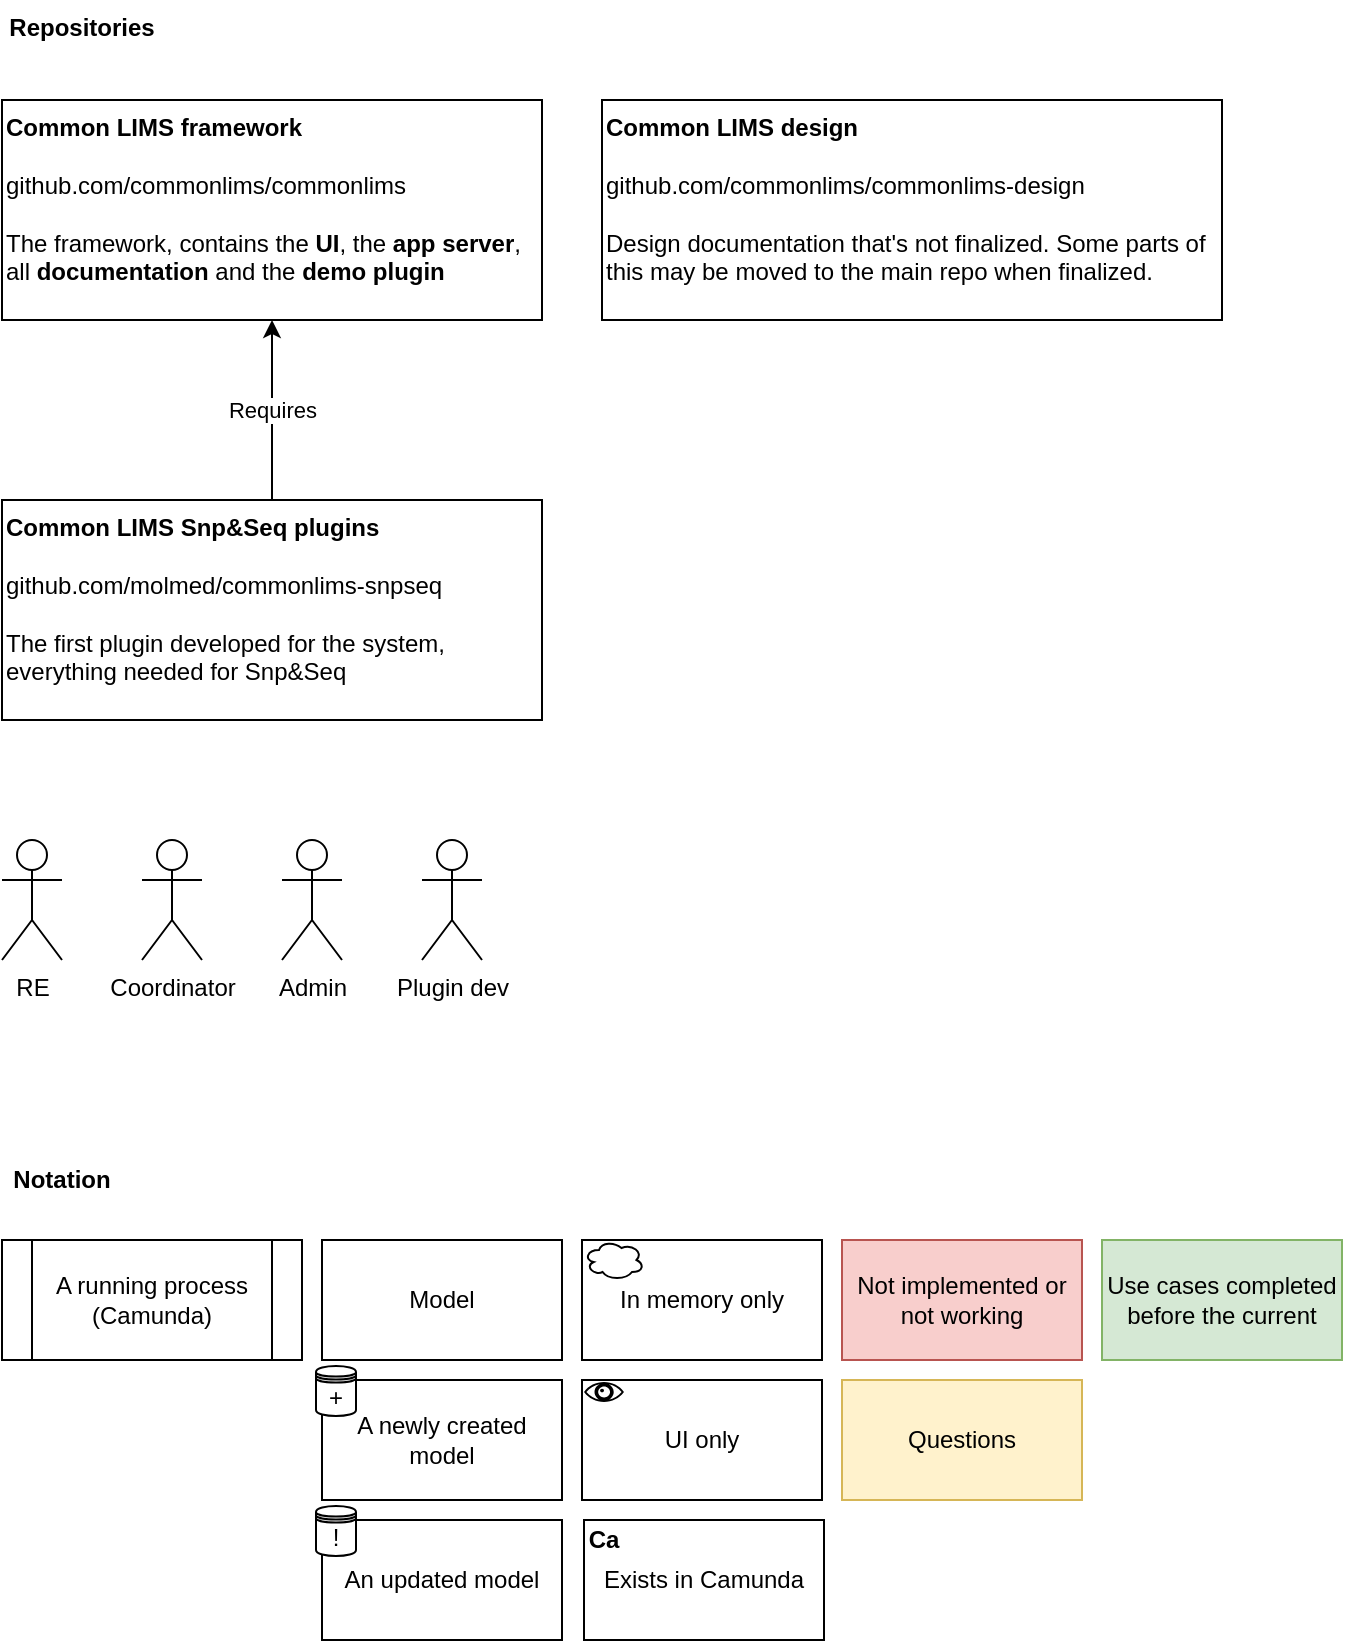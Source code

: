 <mxfile version="13.6.2" type="device" pages="17"><diagram id="7Z0FAzKRzcfFF-5VE9uy" name="Overview"><mxGraphModel dx="774" dy="540" grid="1" gridSize="10" guides="1" tooltips="1" connect="1" arrows="1" fold="1" page="1" pageScale="1" pageWidth="827" pageHeight="1169" math="0" shadow="0"><root><mxCell id="iotb99kbULpMyENb_qRM-0"/><mxCell id="iotb99kbULpMyENb_qRM-1" parent="iotb99kbULpMyENb_qRM-0"/><mxCell id="iotb99kbULpMyENb_qRM-2" value="Repositories" style="text;align=center;fontStyle=1;verticalAlign=middle;spacingLeft=3;spacingRight=3;strokeColor=none;rotatable=0;points=[[0,0.5],[1,0.5]];portConstraint=eastwest;fillColor=none;" parent="iotb99kbULpMyENb_qRM-1" vertex="1"><mxGeometry x="70" y="40" width="80" height="26" as="geometry"/></mxCell><mxCell id="iotb99kbULpMyENb_qRM-4" value="&lt;div&gt;&lt;b&gt;Common LIMS framework&lt;/b&gt;&lt;br&gt;&lt;/div&gt;&lt;div&gt;&lt;br&gt;&lt;/div&gt;&lt;div&gt;github.com/commonlims/commonlims&lt;/div&gt;&lt;div&gt;&lt;br&gt;&lt;/div&gt;&lt;div&gt;The framework, contains the &lt;b&gt;UI&lt;/b&gt;, the &lt;b&gt;app server&lt;/b&gt;, all &lt;b&gt;documentation&lt;/b&gt; and the &lt;b&gt;demo plugin&lt;/b&gt;&lt;br&gt;&lt;/div&gt;" style="rounded=0;whiteSpace=wrap;html=1;fillColor=none;align=left;horizontal=1;verticalAlign=top;" parent="iotb99kbULpMyENb_qRM-1" vertex="1"><mxGeometry x="70" y="90" width="270" height="110" as="geometry"/></mxCell><mxCell id="iotb99kbULpMyENb_qRM-5" value="&lt;div&gt;&lt;b&gt;Common LIMS Snp&amp;amp;Seq plugins&lt;/b&gt;&lt;br&gt;&lt;/div&gt;&lt;div&gt;&lt;br&gt;&lt;/div&gt;&lt;div&gt;github.com/molmed/commonlims-snpseq&lt;/div&gt;&lt;div&gt;&lt;br&gt;&lt;/div&gt;&lt;div&gt;The first plugin developed for the system, everything needed for Snp&amp;amp;Seq&lt;br&gt;&lt;/div&gt;" style="rounded=0;whiteSpace=wrap;html=1;fillColor=none;align=left;horizontal=1;verticalAlign=top;" parent="iotb99kbULpMyENb_qRM-1" vertex="1"><mxGeometry x="70" y="290" width="270" height="110" as="geometry"/></mxCell><mxCell id="iotb99kbULpMyENb_qRM-6" value="Requires" style="endArrow=classic;html=1;entryX=0.5;entryY=1;entryDx=0;entryDy=0;" parent="iotb99kbULpMyENb_qRM-1" source="iotb99kbULpMyENb_qRM-5" target="iotb99kbULpMyENb_qRM-4" edge="1"><mxGeometry width="50" height="50" relative="1" as="geometry"><mxPoint x="250" y="530" as="sourcePoint"/><mxPoint x="300" y="480" as="targetPoint"/></mxGeometry></mxCell><mxCell id="iotb99kbULpMyENb_qRM-7" value="&lt;div&gt;&lt;b&gt;Common LIMS design&lt;/b&gt;&lt;br&gt;&lt;/div&gt;&lt;div&gt;&lt;br&gt;&lt;/div&gt;&lt;div&gt;github.com/commonlims/commonlims-design&lt;/div&gt;&lt;div&gt;&lt;br&gt;&lt;/div&gt;&lt;div&gt;Design documentation that's not finalized. Some parts of this may be moved to the main repo when finalized.&lt;br&gt;&lt;/div&gt;" style="rounded=0;whiteSpace=wrap;html=1;fillColor=none;align=left;horizontal=1;verticalAlign=top;" parent="iotb99kbULpMyENb_qRM-1" vertex="1"><mxGeometry x="370" y="90" width="310" height="110" as="geometry"/></mxCell><mxCell id="x7Wt3unqFJlooaZQAddC-0" value="RE" style="shape=umlActor;verticalLabelPosition=bottom;verticalAlign=top;html=1;outlineConnect=0;fontSize=12;" parent="iotb99kbULpMyENb_qRM-1" vertex="1"><mxGeometry x="70" y="460" width="30" height="60" as="geometry"/></mxCell><mxCell id="bmXEzy_g06u_5kMOlhGf-0" value="A running process&lt;br&gt;(Camunda)" style="shape=process;whiteSpace=wrap;html=1;backgroundOutline=1;fontSize=12;fillColor=#FFFFFF;" parent="iotb99kbULpMyENb_qRM-1" vertex="1"><mxGeometry x="70" y="660" width="150" height="60" as="geometry"/></mxCell><mxCell id="bmXEzy_g06u_5kMOlhGf-1" value="Notation" style="text;html=1;strokeColor=none;fillColor=none;align=center;verticalAlign=middle;whiteSpace=wrap;rounded=0;fontSize=12;fontStyle=1" parent="iotb99kbULpMyENb_qRM-1" vertex="1"><mxGeometry x="80" y="620" width="40" height="20" as="geometry"/></mxCell><mxCell id="bmXEzy_g06u_5kMOlhGf-2" value="A newly created model" style="rounded=0;whiteSpace=wrap;html=1;fillColor=#FFFFFF;fontSize=12;" parent="iotb99kbULpMyENb_qRM-1" vertex="1"><mxGeometry x="230" y="730" width="120" height="60" as="geometry"/></mxCell><mxCell id="ikkOQClqqcMynz0D_KcW-0" value="+" style="shape=datastore;whiteSpace=wrap;html=1;fontSize=12;" parent="iotb99kbULpMyENb_qRM-1" vertex="1"><mxGeometry x="227" y="723" width="20" height="25" as="geometry"/></mxCell><mxCell id="LYqpCTLMzyicyBGBNy9D-0" value="Not implemented or not working" style="rounded=0;whiteSpace=wrap;html=1;fontSize=12;fillColor=#f8cecc;strokeColor=#b85450;" parent="iotb99kbULpMyENb_qRM-1" vertex="1"><mxGeometry x="490" y="660" width="120" height="60" as="geometry"/></mxCell><mxCell id="hwhttFI3aQDi4spz-ZO5-0" value="An updated model" style="rounded=0;whiteSpace=wrap;html=1;fillColor=#FFFFFF;fontSize=12;" parent="iotb99kbULpMyENb_qRM-1" vertex="1"><mxGeometry x="230" y="800" width="120" height="60" as="geometry"/></mxCell><mxCell id="hwhttFI3aQDi4spz-ZO5-1" value="!" style="shape=datastore;whiteSpace=wrap;html=1;fontSize=12;" parent="iotb99kbULpMyENb_qRM-1" vertex="1"><mxGeometry x="227" y="793" width="20" height="25" as="geometry"/></mxCell><mxCell id="hwhttFI3aQDi4spz-ZO5-2" value="" style="group" parent="iotb99kbULpMyENb_qRM-1" vertex="1" connectable="0"><mxGeometry x="360" y="660" width="120" height="60" as="geometry"/></mxCell><mxCell id="cXCkx6vDdpcpTY7xXgy_-0" value="In memory only" style="rounded=0;whiteSpace=wrap;html=1;fillColor=#FFFFFF;fontSize=12;" parent="hwhttFI3aQDi4spz-ZO5-2" vertex="1"><mxGeometry width="120" height="60" as="geometry"/></mxCell><mxCell id="cXCkx6vDdpcpTY7xXgy_-1" value="" style="ellipse;shape=cloud;whiteSpace=wrap;html=1;fillColor=#FFFFFF;fontSize=12;" parent="hwhttFI3aQDi4spz-ZO5-2" vertex="1"><mxGeometry x="1" width="30" height="20" as="geometry"/></mxCell><mxCell id="dIi4JVpxKrP2NweqEehP-0" value="Questions" style="rounded=0;whiteSpace=wrap;html=1;fillColor=#fff2cc;fontSize=12;strokeColor=#d6b656;" parent="iotb99kbULpMyENb_qRM-1" vertex="1"><mxGeometry x="490" y="730" width="120" height="60" as="geometry"/></mxCell><mxCell id="dIi4JVpxKrP2NweqEehP-1" value="Model" style="rounded=0;whiteSpace=wrap;html=1;fillColor=#FFFFFF;fontSize=12;" parent="iotb99kbULpMyENb_qRM-1" vertex="1"><mxGeometry x="230" y="660" width="120" height="60" as="geometry"/></mxCell><mxCell id="dIi4JVpxKrP2NweqEehP-6" value="Coordinator" style="shape=umlActor;verticalLabelPosition=bottom;verticalAlign=top;html=1;outlineConnect=0;fontSize=12;" parent="iotb99kbULpMyENb_qRM-1" vertex="1"><mxGeometry x="140" y="460" width="30" height="60" as="geometry"/></mxCell><mxCell id="dIi4JVpxKrP2NweqEehP-7" value="Admin" style="shape=umlActor;verticalLabelPosition=bottom;verticalAlign=top;html=1;outlineConnect=0;fontSize=12;" parent="iotb99kbULpMyENb_qRM-1" vertex="1"><mxGeometry x="210" y="460" width="30" height="60" as="geometry"/></mxCell><mxCell id="dIi4JVpxKrP2NweqEehP-11" value="Plugin dev" style="shape=umlActor;verticalLabelPosition=bottom;verticalAlign=top;html=1;outlineConnect=0;fontSize=12;" parent="iotb99kbULpMyENb_qRM-1" vertex="1"><mxGeometry x="280" y="460" width="30" height="60" as="geometry"/></mxCell><mxCell id="LOMZEVWDm0wPgL-XH_gi-0" value="Use cases completed before the current" style="rounded=0;whiteSpace=wrap;html=1;fillColor=#d5e8d4;strokeColor=#82b366;" vertex="1" parent="iotb99kbULpMyENb_qRM-1"><mxGeometry x="620" y="660" width="120" height="60" as="geometry"/></mxCell><mxCell id="4MWLqA8wUdubkvMTze-x-5" value="" style="group;recursiveResize=1;" vertex="1" connectable="0" parent="iotb99kbULpMyENb_qRM-1"><mxGeometry x="360" y="730" width="120" height="60" as="geometry"/></mxCell><mxCell id="k_XNTd7fZEqS_FYJ-A2w-4" value="" style="group" vertex="1" connectable="0" parent="4MWLqA8wUdubkvMTze-x-5"><mxGeometry width="120" height="60" as="geometry"/></mxCell><mxCell id="4MWLqA8wUdubkvMTze-x-1" value="UI only" style="rounded=0;whiteSpace=wrap;html=1;fillColor=#FFFFFF;fontSize=12;" vertex="1" parent="k_XNTd7fZEqS_FYJ-A2w-4"><mxGeometry width="120" height="60" as="geometry"/></mxCell><mxCell id="4MWLqA8wUdubkvMTze-x-4" value="" style="shape=mxgraph.signs.healthcare.eye;html=1;fillColor=#000000;strokeColor=none;verticalLabelPosition=bottom;verticalAlign=top;align=center;" vertex="1" parent="k_XNTd7fZEqS_FYJ-A2w-4"><mxGeometry x="1" y="1" width="20" height="10" as="geometry"/></mxCell><mxCell id="AU5QVEv0Q1fFE_JuX_zs-0" value="" style="group;fontStyle=1" vertex="1" connectable="0" parent="iotb99kbULpMyENb_qRM-1"><mxGeometry x="361" y="800" width="120" height="60" as="geometry"/></mxCell><mxCell id="hAZtzN0rq_wi3bVvbISS-0" value="" style="group;recursiveResize=1;" vertex="1" connectable="0" parent="AU5QVEv0Q1fFE_JuX_zs-0"><mxGeometry width="120" height="60" as="geometry"/></mxCell><mxCell id="hAZtzN0rq_wi3bVvbISS-1" value="" style="group" vertex="1" connectable="0" parent="hAZtzN0rq_wi3bVvbISS-0"><mxGeometry width="120" height="60" as="geometry"/></mxCell><mxCell id="hAZtzN0rq_wi3bVvbISS-2" value="Exists in Camunda" style="rounded=0;whiteSpace=wrap;html=1;fillColor=#FFFFFF;fontSize=12;" vertex="1" parent="hAZtzN0rq_wi3bVvbISS-1"><mxGeometry width="120" height="60" as="geometry"/></mxCell><mxCell id="hAZtzN0rq_wi3bVvbISS-4" value="&lt;b&gt;Ca&lt;/b&gt;" style="text;html=1;strokeColor=none;fillColor=none;align=center;verticalAlign=middle;whiteSpace=wrap;rounded=0;" vertex="1" parent="hAZtzN0rq_wi3bVvbISS-1"><mxGeometry width="20" height="20" as="geometry"/></mxCell></root></mxGraphModel></diagram><diagram id="bMHbF9lzcfSAHUufoT3-" name="2.1: Import samples"><mxGraphModel dx="1355" dy="945" grid="1" gridSize="10" guides="1" tooltips="1" connect="1" arrows="1" fold="1" page="1" pageScale="1" pageWidth="827" pageHeight="1169" math="0" shadow="0"><root><mxCell id="ECVqh2TMAe6HWMnnQh8w-0"/><mxCell id="ECVqh2TMAe6HWMnnQh8w-1" parent="ECVqh2TMAe6HWMnnQh8w-0"/><mxCell id="LD-sbXumRe1LmX8fsHxh-4" value="Coordinator" style="shape=umlActor;verticalLabelPosition=bottom;verticalAlign=top;html=1;" parent="ECVqh2TMAe6HWMnnQh8w-1" vertex="1"><mxGeometry x="33.5" y="80" width="30" height="60" as="geometry"/></mxCell><mxCell id="LD-sbXumRe1LmX8fsHxh-8" value="" style="edgeStyle=orthogonalEdgeStyle;rounded=0;orthogonalLoop=1;jettySize=auto;html=1;" parent="ECVqh2TMAe6HWMnnQh8w-1" source="LD-sbXumRe1LmX8fsHxh-6" target="LD-sbXumRe1LmX8fsHxh-7" edge="1"><mxGeometry relative="1" as="geometry"/></mxCell><mxCell id="LD-sbXumRe1LmX8fsHxh-6" value="Press &quot;Import Samples&quot;" style="html=1;" parent="ECVqh2TMAe6HWMnnQh8w-1" vertex="1"><mxGeometry x="83.5" y="175" width="170" height="50" as="geometry"/></mxCell><mxCell id="LD-sbXumRe1LmX8fsHxh-10" value="" style="edgeStyle=orthogonalEdgeStyle;rounded=0;orthogonalLoop=1;jettySize=auto;html=1;" parent="ECVqh2TMAe6HWMnnQh8w-1" source="LD-sbXumRe1LmX8fsHxh-7" target="LD-sbXumRe1LmX8fsHxh-9" edge="1"><mxGeometry relative="1" as="geometry"/></mxCell><mxCell id="LD-sbXumRe1LmX8fsHxh-7" value="Selects any local file" style="whiteSpace=wrap;html=1;" parent="ECVqh2TMAe6HWMnnQh8w-1" vertex="1"><mxGeometry x="81" y="260" width="175" height="60" as="geometry"/></mxCell><mxCell id="LD-sbXumRe1LmX8fsHxh-14" value="/organizations/lab/substances/files/" style="edgeStyle=orthogonalEdgeStyle;rounded=0;orthogonalLoop=1;jettySize=auto;html=1;" parent="ECVqh2TMAe6HWMnnQh8w-1" source="LD-sbXumRe1LmX8fsHxh-9" target="LD-sbXumRe1LmX8fsHxh-13" edge="1"><mxGeometry relative="1" as="geometry"/></mxCell><mxCell id="LD-sbXumRe1LmX8fsHxh-9" value="Presses Upload" style="whiteSpace=wrap;html=1;" parent="ECVqh2TMAe6HWMnnQh8w-1" vertex="1"><mxGeometry x="108.5" y="350" width="120" height="60" as="geometry"/></mxCell><mxCell id="LD-sbXumRe1LmX8fsHxh-12" value="" style="edgeStyle=orthogonalEdgeStyle;rounded=0;orthogonalLoop=1;jettySize=auto;html=1;" parent="ECVqh2TMAe6HWMnnQh8w-1" source="LD-sbXumRe1LmX8fsHxh-11" target="LD-sbXumRe1LmX8fsHxh-6" edge="1"><mxGeometry relative="1" as="geometry"/></mxCell><mxCell id="LD-sbXumRe1LmX8fsHxh-11" value="Press &quot;Samples&quot;" style="html=1;" parent="ECVqh2TMAe6HWMnnQh8w-1" vertex="1"><mxGeometry x="83.5" y="85" width="170" height="50" as="geometry"/></mxCell><mxCell id="LD-sbXumRe1LmX8fsHxh-18" value="If a supporting plugin is loaded" style="edgeStyle=orthogonalEdgeStyle;rounded=0;orthogonalLoop=1;jettySize=auto;html=1;" parent="ECVqh2TMAe6HWMnnQh8w-1" source="LD-sbXumRe1LmX8fsHxh-13" target="LD-sbXumRe1LmX8fsHxh-17" edge="1"><mxGeometry relative="1" as="geometry"/></mxCell><mxCell id="LD-sbXumRe1LmX8fsHxh-13" value="File created" style="whiteSpace=wrap;html=1;" parent="ECVqh2TMAe6HWMnnQh8w-1" vertex="1"><mxGeometry x="108.5" y="460" width="120" height="60" as="geometry"/></mxCell><mxCell id="9MpDCAi7RjpdrOWMDlh0-0" value="&lt;font face=&quot;Courier New&quot;&gt;OrganizationFile(id=1)&lt;/font&gt;" style="rounded=0;whiteSpace=wrap;html=1;" parent="ECVqh2TMAe6HWMnnQh8w-1" vertex="1"><mxGeometry x="292.5" y="460" width="170" height="60" as="geometry"/></mxCell><mxCell id="LD-sbXumRe1LmX8fsHxh-16" value="" style="shape=curlyBracket;whiteSpace=wrap;html=1;rounded=1;" parent="ECVqh2TMAe6HWMnnQh8w-1" vertex="1"><mxGeometry x="256" y="430" width="20" height="120" as="geometry"/></mxCell><mxCell id="LD-sbXumRe1LmX8fsHxh-25" value="" style="edgeStyle=orthogonalEdgeStyle;rounded=0;orthogonalLoop=1;jettySize=auto;html=1;" parent="ECVqh2TMAe6HWMnnQh8w-1" source="LD-sbXumRe1LmX8fsHxh-17" target="LD-sbXumRe1LmX8fsHxh-24" edge="1"><mxGeometry relative="1" as="geometry"/></mxCell><mxCell id="LD-sbXumRe1LmX8fsHxh-17" value="Execute &lt;font face=&quot;Courier New&quot;&gt;SubstancesValidationHandler&lt;/font&gt;" style="whiteSpace=wrap;html=1;" parent="ECVqh2TMAe6HWMnnQh8w-1" vertex="1"><mxGeometry x="53.5" y="580" width="230" height="60" as="geometry"/></mxCell><mxCell id="LD-sbXumRe1LmX8fsHxh-31" value="" style="edgeStyle=orthogonalEdgeStyle;rounded=0;orthogonalLoop=1;jettySize=auto;html=1;" parent="ECVqh2TMAe6HWMnnQh8w-1" source="LD-sbXumRe1LmX8fsHxh-24" target="LD-sbXumRe1LmX8fsHxh-30" edge="1"><mxGeometry relative="1" as="geometry"/></mxCell><mxCell id="LD-sbXumRe1LmX8fsHxh-24" value="Validation of the file occurs, plugin based" style="whiteSpace=wrap;html=1;" parent="ECVqh2TMAe6HWMnnQh8w-1" vertex="1"><mxGeometry x="43.5" y="670" width="250" height="60" as="geometry"/></mxCell><mxCell id="LD-sbXumRe1LmX8fsHxh-33" value="yes" style="edgeStyle=orthogonalEdgeStyle;rounded=0;orthogonalLoop=1;jettySize=auto;html=1;" parent="ECVqh2TMAe6HWMnnQh8w-1" source="LD-sbXumRe1LmX8fsHxh-30" target="LD-sbXumRe1LmX8fsHxh-32" edge="1"><mxGeometry relative="1" as="geometry"/></mxCell><mxCell id="LD-sbXumRe1LmX8fsHxh-35" value="" style="edgeStyle=orthogonalEdgeStyle;rounded=0;orthogonalLoop=1;jettySize=auto;html=1;" parent="ECVqh2TMAe6HWMnnQh8w-1" source="LD-sbXumRe1LmX8fsHxh-30" target="LD-sbXumRe1LmX8fsHxh-34" edge="1"><mxGeometry relative="1" as="geometry"/></mxCell><mxCell id="LD-sbXumRe1LmX8fsHxh-30" value="errors?" style="rhombus;whiteSpace=wrap;html=1;" parent="ECVqh2TMAe6HWMnnQh8w-1" vertex="1"><mxGeometry x="128.5" y="760" width="80" height="80" as="geometry"/></mxCell><mxCell id="LD-sbXumRe1LmX8fsHxh-32" value="Report in UI" style="whiteSpace=wrap;html=1;" parent="ECVqh2TMAe6HWMnnQh8w-1" vertex="1"><mxGeometry x="268.5" y="770" width="120" height="60" as="geometry"/></mxCell><mxCell id="LD-sbXumRe1LmX8fsHxh-37" value="" style="edgeStyle=orthogonalEdgeStyle;rounded=0;orthogonalLoop=1;jettySize=auto;html=1;" parent="ECVqh2TMAe6HWMnnQh8w-1" source="LD-sbXumRe1LmX8fsHxh-34" target="LD-sbXumRe1LmX8fsHxh-36" edge="1"><mxGeometry relative="1" as="geometry"/></mxCell><mxCell id="LD-sbXumRe1LmX8fsHxh-34" value="Execute&lt;br&gt;&lt;font face=&quot;Courier New&quot;&gt;SubstancesSubmissionHandler&lt;/font&gt;" style="whiteSpace=wrap;html=1;" parent="ECVqh2TMAe6HWMnnQh8w-1" vertex="1"><mxGeometry x="43.5" y="880" width="250" height="60" as="geometry"/></mxCell><mxCell id="LD-sbXumRe1LmX8fsHxh-36" value="Report in UI (including warnings)" style="whiteSpace=wrap;html=1;" parent="ECVqh2TMAe6HWMnnQh8w-1" vertex="1"><mxGeometry x="108.5" y="980" width="120" height="60" as="geometry"/></mxCell><mxCell id="LD-sbXumRe1LmX8fsHxh-39" value="" style="shape=curlyBracket;whiteSpace=wrap;html=1;rounded=1;" parent="ECVqh2TMAe6HWMnnQh8w-1" vertex="1"><mxGeometry x="313.5" y="850" width="20" height="280" as="geometry"/></mxCell><mxCell id="ZHHHQNKKUx6hGASdmiTy-0" value="+" style="shape=datastore;whiteSpace=wrap;html=1;fontSize=12;" parent="ECVqh2TMAe6HWMnnQh8w-1" vertex="1"><mxGeometry x="297.5" y="450" width="20" height="25" as="geometry"/></mxCell><mxCell id="rnEAcYBsElMtBOf6fFAS-1" value="" style="edgeStyle=orthogonalEdgeStyle;rounded=0;orthogonalLoop=1;jettySize=auto;html=1;startArrow=diamondThin;startFill=0;endArrow=none;endFill=0;fontSize=12;" parent="ECVqh2TMAe6HWMnnQh8w-1" target="rnEAcYBsElMtBOf6fFAS-0" edge="1"><mxGeometry relative="1" as="geometry"><mxPoint x="545" y="865" as="sourcePoint"/></mxGeometry></mxCell><mxCell id="rnEAcYBsElMtBOf6fFAS-6" value="C1[&quot;A:1&quot;] = S1&lt;br&gt;C1[&quot;B:2&quot;] = S2&lt;br&gt;C2[&quot;A:1&quot;] = S3" style="whiteSpace=wrap;html=1;shape=mxgraph.basic.document;fontSize=12;" parent="ECVqh2TMAe6HWMnnQh8w-1" vertex="1"><mxGeometry x="323.5" y="260" width="95" height="80" as="geometry"/></mxCell><mxCell id="TvzxeEB4kPcUQRZgLcK4-15" value="Substance(S1)" style="rounded=0;whiteSpace=wrap;html=1;fontSize=12;" vertex="1" parent="ECVqh2TMAe6HWMnnQh8w-1"><mxGeometry x="348.5" y="915" width="130" height="60" as="geometry"/></mxCell><mxCell id="TvzxeEB4kPcUQRZgLcK4-16" value="" style="edgeStyle=orthogonalEdgeStyle;rounded=0;orthogonalLoop=1;jettySize=auto;html=1;startArrow=diamondThin;startFill=0;endArrow=none;endFill=0;fontSize=12;" edge="1" parent="ECVqh2TMAe6HWMnnQh8w-1" source="TvzxeEB4kPcUQRZgLcK4-17" target="TvzxeEB4kPcUQRZgLcK4-15"><mxGeometry relative="1" as="geometry"/></mxCell><mxCell id="TvzxeEB4kPcUQRZgLcK4-27" value="A:1" style="edgeLabel;html=1;align=center;verticalAlign=middle;resizable=0;points=[];" vertex="1" connectable="0" parent="TvzxeEB4kPcUQRZgLcK4-16"><mxGeometry x="0.216" y="-4" relative="1" as="geometry"><mxPoint as="offset"/></mxGeometry></mxCell><mxCell id="TvzxeEB4kPcUQRZgLcK4-24" style="edgeStyle=orthogonalEdgeStyle;rounded=0;orthogonalLoop=1;jettySize=auto;html=1;startArrow=diamondThin;startFill=0;endArrow=none;endFill=0;" edge="1" parent="ECVqh2TMAe6HWMnnQh8w-1" source="TvzxeEB4kPcUQRZgLcK4-17" target="TvzxeEB4kPcUQRZgLcK4-18"><mxGeometry relative="1" as="geometry"/></mxCell><mxCell id="TvzxeEB4kPcUQRZgLcK4-25" value="B:2" style="edgeLabel;html=1;align=center;verticalAlign=middle;resizable=0;points=[];" vertex="1" connectable="0" parent="TvzxeEB4kPcUQRZgLcK4-24"><mxGeometry x="0.339" y="3" relative="1" as="geometry"><mxPoint as="offset"/></mxGeometry></mxCell><mxCell id="TvzxeEB4kPcUQRZgLcK4-17" value="Container(name=C1)" style="rounded=0;whiteSpace=wrap;html=1;fontSize=12;" vertex="1" parent="ECVqh2TMAe6HWMnnQh8w-1"><mxGeometry x="433.5" y="1015" width="130" height="60" as="geometry"/></mxCell><mxCell id="TvzxeEB4kPcUQRZgLcK4-18" value="Substance(S2)" style="rounded=0;whiteSpace=wrap;html=1;fontSize=12;" vertex="1" parent="ECVqh2TMAe6HWMnnQh8w-1"><mxGeometry x="508.5" y="915" width="130" height="60" as="geometry"/></mxCell><mxCell id="TvzxeEB4kPcUQRZgLcK4-21" value="A:1" style="edgeStyle=orthogonalEdgeStyle;rounded=0;orthogonalLoop=1;jettySize=auto;html=1;startArrow=diamondThin;startFill=0;endArrow=none;endFill=0;" edge="1" parent="ECVqh2TMAe6HWMnnQh8w-1" source="TvzxeEB4kPcUQRZgLcK4-22" target="TvzxeEB4kPcUQRZgLcK4-23"><mxGeometry relative="1" as="geometry"/></mxCell><mxCell id="TvzxeEB4kPcUQRZgLcK4-22" value="Container(name=C2)" style="rounded=0;whiteSpace=wrap;html=1;fontSize=12;" vertex="1" parent="ECVqh2TMAe6HWMnnQh8w-1"><mxGeometry x="668.5" y="1015" width="130" height="60" as="geometry"/></mxCell><mxCell id="TvzxeEB4kPcUQRZgLcK4-23" value="Substance(S3)" style="rounded=0;whiteSpace=wrap;html=1;fontSize=12;" vertex="1" parent="ECVqh2TMAe6HWMnnQh8w-1"><mxGeometry x="668.5" y="915" width="130" height="60" as="geometry"/></mxCell><mxCell id="TvzxeEB4kPcUQRZgLcK4-28" value="+" style="shape=datastore;whiteSpace=wrap;html=1;fontSize=12;" vertex="1" parent="ECVqh2TMAe6HWMnnQh8w-1"><mxGeometry x="663.5" y="905" width="20" height="25" as="geometry"/></mxCell><mxCell id="TvzxeEB4kPcUQRZgLcK4-29" value="+" style="shape=datastore;whiteSpace=wrap;html=1;fontSize=12;" vertex="1" parent="ECVqh2TMAe6HWMnnQh8w-1"><mxGeometry x="663.5" y="1005" width="20" height="25" as="geometry"/></mxCell><mxCell id="TvzxeEB4kPcUQRZgLcK4-30" value="+" style="shape=datastore;whiteSpace=wrap;html=1;fontSize=12;" vertex="1" parent="ECVqh2TMAe6HWMnnQh8w-1"><mxGeometry x="503.5" y="905" width="20" height="25" as="geometry"/></mxCell><mxCell id="TvzxeEB4kPcUQRZgLcK4-31" value="+" style="shape=datastore;whiteSpace=wrap;html=1;fontSize=12;" vertex="1" parent="ECVqh2TMAe6HWMnnQh8w-1"><mxGeometry x="343.5" y="905" width="20" height="25" as="geometry"/></mxCell><mxCell id="TvzxeEB4kPcUQRZgLcK4-32" value="+" style="shape=datastore;whiteSpace=wrap;html=1;fontSize=12;" vertex="1" parent="ECVqh2TMAe6HWMnnQh8w-1"><mxGeometry x="423.5" y="1005" width="20" height="25" as="geometry"/></mxCell><mxCell id="u74LHOwDsfOdjgRi5I5n-0" value="2.1 Import samples" style="text;strokeColor=none;fillColor=none;html=1;fontSize=24;fontStyle=1;verticalAlign=middle;align=center;" vertex="1" parent="ECVqh2TMAe6HWMnnQh8w-1"><mxGeometry x="38.5" y="10" width="760" height="40" as="geometry"/></mxCell></root></mxGraphModel></diagram><diagram id="_B5NgmbfuyPGpdAG6Hn2" name="2.2: Download example file"><mxGraphModel dx="1355" dy="945" grid="1" gridSize="10" guides="1" tooltips="1" connect="1" arrows="1" fold="1" page="1" pageScale="1" pageWidth="827" pageHeight="1169" math="0" shadow="0"><root><mxCell id="pTEZ742ZcnlhAdAkumbs-0"/><mxCell id="pTEZ742ZcnlhAdAkumbs-1" parent="pTEZ742ZcnlhAdAkumbs-0"/><mxCell id="9J4S9KiOINkAQ-bvdzE_-0" value="Coordinator" style="shape=umlActor;verticalLabelPosition=bottom;verticalAlign=top;html=1;" parent="pTEZ742ZcnlhAdAkumbs-1" vertex="1"><mxGeometry x="70" y="110" width="30" height="60" as="geometry"/></mxCell><mxCell id="9J4S9KiOINkAQ-bvdzE_-1" value="" style="edgeStyle=orthogonalEdgeStyle;rounded=0;orthogonalLoop=1;jettySize=auto;html=1;" parent="pTEZ742ZcnlhAdAkumbs-1" source="9J4S9KiOINkAQ-bvdzE_-2" target="9J4S9KiOINkAQ-bvdzE_-4" edge="1"><mxGeometry relative="1" as="geometry"/></mxCell><mxCell id="9J4S9KiOINkAQ-bvdzE_-2" value="Press &quot;Import Samples&quot;" style="html=1;" parent="pTEZ742ZcnlhAdAkumbs-1" vertex="1"><mxGeometry x="120" y="200" width="170" height="50" as="geometry"/></mxCell><mxCell id="9J4S9KiOINkAQ-bvdzE_-4" value="Press &quot;Download example&quot;" style="whiteSpace=wrap;html=1;" parent="pTEZ742ZcnlhAdAkumbs-1" vertex="1"><mxGeometry x="117.5" y="280" width="175" height="60" as="geometry"/></mxCell><mxCell id="9J4S9KiOINkAQ-bvdzE_-5" value="" style="edgeStyle=orthogonalEdgeStyle;rounded=0;orthogonalLoop=1;jettySize=auto;html=1;" parent="pTEZ742ZcnlhAdAkumbs-1" source="9J4S9KiOINkAQ-bvdzE_-4" target="9J4S9KiOINkAQ-bvdzE_-10" edge="1"><mxGeometry relative="1" as="geometry"><mxPoint x="205" y="440" as="sourcePoint"/></mxGeometry></mxCell><mxCell id="9J4S9KiOINkAQ-bvdzE_-7" value="" style="edgeStyle=orthogonalEdgeStyle;rounded=0;orthogonalLoop=1;jettySize=auto;html=1;" parent="pTEZ742ZcnlhAdAkumbs-1" source="9J4S9KiOINkAQ-bvdzE_-8" target="9J4S9KiOINkAQ-bvdzE_-2" edge="1"><mxGeometry relative="1" as="geometry"/></mxCell><mxCell id="9J4S9KiOINkAQ-bvdzE_-8" value="Press &quot;Samples&quot;" style="html=1;" parent="pTEZ742ZcnlhAdAkumbs-1" vertex="1"><mxGeometry x="120" y="115" width="170" height="50" as="geometry"/></mxCell><mxCell id="9J4S9KiOINkAQ-bvdzE_-9" value="If a supporting plugin is loaded (see UC1.4)" style="edgeStyle=orthogonalEdgeStyle;rounded=0;orthogonalLoop=1;jettySize=auto;html=1;" parent="pTEZ742ZcnlhAdAkumbs-1" source="9J4S9KiOINkAQ-bvdzE_-10" target="9J4S9KiOINkAQ-bvdzE_-14" edge="1"><mxGeometry relative="1" as="geometry"/></mxCell><mxCell id="9J4S9KiOINkAQ-bvdzE_-10" value="&lt;span style=&quot;font-size: 11px ; background-color: rgb(255 , 255 , 255)&quot;&gt;/organizations/lab/substances/files/demo&lt;/span&gt;" style="whiteSpace=wrap;html=1;" parent="pTEZ742ZcnlhAdAkumbs-1" vertex="1"><mxGeometry x="90" y="370" width="230" height="60" as="geometry"/></mxCell><mxCell id="sBGjMPYgvhEcZU_kSirl-5" value="" style="edgeStyle=orthogonalEdgeStyle;rounded=0;orthogonalLoop=1;jettySize=auto;html=1;endArrow=classic;endFill=1;fontSize=12;" parent="pTEZ742ZcnlhAdAkumbs-1" source="9J4S9KiOINkAQ-bvdzE_-14" target="sBGjMPYgvhEcZU_kSirl-4" edge="1"><mxGeometry relative="1" as="geometry"/></mxCell><mxCell id="9J4S9KiOINkAQ-bvdzE_-14" value="Execute &lt;font face=&quot;Courier New&quot;&gt;SubstancesSubmissionFileDemoHandler&lt;/font&gt;" style="whiteSpace=wrap;html=1;" parent="pTEZ742ZcnlhAdAkumbs-1" vertex="1"><mxGeometry x="60" y="485" width="290" height="60" as="geometry"/></mxCell><mxCell id="sBGjMPYgvhEcZU_kSirl-0" value="" style="shape=curlyBracket;whiteSpace=wrap;html=1;rounded=1;fontSize=12;" parent="pTEZ742ZcnlhAdAkumbs-1" vertex="1"><mxGeometry x="370" y="455" width="20" height="120" as="geometry"/></mxCell><mxCell id="sBGjMPYgvhEcZU_kSirl-3" value="Demo file" style="strokeWidth=2;html=1;shape=mxgraph.flowchart.document2;whiteSpace=wrap;size=0.25;fontSize=12;" parent="pTEZ742ZcnlhAdAkumbs-1" vertex="1"><mxGeometry x="414" y="485" width="100" height="60" as="geometry"/></mxCell><mxCell id="sBGjMPYgvhEcZU_kSirl-4" value="Browser downloads file" style="whiteSpace=wrap;html=1;" parent="pTEZ742ZcnlhAdAkumbs-1" vertex="1"><mxGeometry x="137.5" y="575" width="135" height="60" as="geometry"/></mxCell><mxCell id="6cDgeor235dzrrOitlZh-0" value="2.2 Download example submission file" style="text;strokeColor=none;fillColor=none;html=1;fontSize=24;fontStyle=1;verticalAlign=middle;align=center;" vertex="1" parent="pTEZ742ZcnlhAdAkumbs-1"><mxGeometry x="40" y="20" width="760" height="40" as="geometry"/></mxCell></root></mxGraphModel></diagram><diagram id="--8bhecJzMLBOy5f3r0O" name="2.4: User can assign to workflow"><mxGraphModel dx="1355" dy="945" grid="1" gridSize="10" guides="1" tooltips="1" connect="1" arrows="1" fold="1" page="1" pageScale="1" pageWidth="850" pageHeight="1100" math="0" shadow="0"><root><mxCell id="d2MYcbdXzwU1Etggsbzw-0"/><mxCell id="d2MYcbdXzwU1Etggsbzw-1" parent="d2MYcbdXzwU1Etggsbzw-0"/><mxCell id="d2MYcbdXzwU1Etggsbzw-2" value="Coordinator" style="shape=umlActor;verticalLabelPosition=bottom;verticalAlign=top;html=1;outlineConnect=0;fontSize=12;" parent="d2MYcbdXzwU1Etggsbzw-1" vertex="1"><mxGeometry x="40" y="100" width="30" height="60" as="geometry"/></mxCell><mxCell id="d2MYcbdXzwU1Etggsbzw-7" value="" style="edgeStyle=orthogonalEdgeStyle;rounded=0;orthogonalLoop=1;jettySize=auto;html=1;endArrow=classic;endFill=1;fontSize=12;" parent="d2MYcbdXzwU1Etggsbzw-1" source="d2MYcbdXzwU1Etggsbzw-3" target="d2MYcbdXzwU1Etggsbzw-6" edge="1"><mxGeometry relative="1" as="geometry"/></mxCell><mxCell id="d2MYcbdXzwU1Etggsbzw-3" value="Selects samples (or other substances)" style="rounded=0;whiteSpace=wrap;html=1;fontSize=12;" parent="d2MYcbdXzwU1Etggsbzw-1" vertex="1"><mxGeometry x="280" y="100" width="120" height="60" as="geometry"/></mxCell><mxCell id="d2MYcbdXzwU1Etggsbzw-5" value="" style="edgeStyle=orthogonalEdgeStyle;rounded=0;orthogonalLoop=1;jettySize=auto;html=1;endArrow=classic;endFill=1;fontSize=12;" parent="d2MYcbdXzwU1Etggsbzw-1" source="d2MYcbdXzwU1Etggsbzw-4" target="d2MYcbdXzwU1Etggsbzw-3" edge="1"><mxGeometry relative="1" as="geometry"/></mxCell><mxCell id="d2MYcbdXzwU1Etggsbzw-4" value="Click &quot;Samples&quot;" style="rounded=0;whiteSpace=wrap;html=1;fontSize=12;" parent="d2MYcbdXzwU1Etggsbzw-1" vertex="1"><mxGeometry x="120" y="100" width="120" height="60" as="geometry"/></mxCell><mxCell id="d2MYcbdXzwU1Etggsbzw-13" value="" style="edgeStyle=orthogonalEdgeStyle;rounded=0;orthogonalLoop=1;jettySize=auto;html=1;endArrow=classic;endFill=1;fontSize=12;" parent="d2MYcbdXzwU1Etggsbzw-1" source="d2MYcbdXzwU1Etggsbzw-6" target="d2MYcbdXzwU1Etggsbzw-12" edge="1"><mxGeometry relative="1" as="geometry"/></mxCell><mxCell id="d2MYcbdXzwU1Etggsbzw-6" value="Press &quot;Assign to Workflow&quot;" style="whiteSpace=wrap;html=1;rounded=0;" parent="d2MYcbdXzwU1Etggsbzw-1" vertex="1"><mxGeometry x="280" y="210" width="120" height="60" as="geometry"/></mxCell><mxCell id="d2MYcbdXzwU1Etggsbzw-25" style="edgeStyle=orthogonalEdgeStyle;rounded=0;orthogonalLoop=1;jettySize=auto;html=1;endArrow=classic;endFill=1;fontSize=12;entryX=0;entryY=0.5;entryDx=0;entryDy=0;" parent="d2MYcbdXzwU1Etggsbzw-1" source="d2MYcbdXzwU1Etggsbzw-8" target="d2MYcbdXzwU1Etggsbzw-10" edge="1"><mxGeometry relative="1" as="geometry"><mxPoint x="205" y="530" as="targetPoint"/><Array as="points"><mxPoint x="205" y="430"/></Array></mxGeometry></mxCell><mxCell id="d2MYcbdXzwU1Etggsbzw-8" value="Select a preset" style="whiteSpace=wrap;html=1;rounded=0;" parent="d2MYcbdXzwU1Etggsbzw-1" vertex="1"><mxGeometry x="145" y="310" width="120" height="60" as="geometry"/></mxCell><mxCell id="d2MYcbdXzwU1Etggsbzw-22" style="edgeStyle=orthogonalEdgeStyle;rounded=0;orthogonalLoop=1;jettySize=auto;html=1;endArrow=classic;endFill=1;fontSize=12;" parent="d2MYcbdXzwU1Etggsbzw-1" source="d2MYcbdXzwU1Etggsbzw-12" target="d2MYcbdXzwU1Etggsbzw-10" edge="1"><mxGeometry relative="1" as="geometry"/></mxCell><mxCell id="d2MYcbdXzwU1Etggsbzw-23" style="edgeStyle=orthogonalEdgeStyle;rounded=0;orthogonalLoop=1;jettySize=auto;html=1;endArrow=classic;endFill=1;fontSize=12;" parent="d2MYcbdXzwU1Etggsbzw-1" source="d2MYcbdXzwU1Etggsbzw-12" target="d2MYcbdXzwU1Etggsbzw-8" edge="1"><mxGeometry relative="1" as="geometry"/></mxCell><mxCell id="d2MYcbdXzwU1Etggsbzw-12" value="" style="rhombus;whiteSpace=wrap;html=1;rounded=0;" parent="d2MYcbdXzwU1Etggsbzw-1" vertex="1"><mxGeometry x="320" y="320" width="40" height="40" as="geometry"/></mxCell><mxCell id="d2MYcbdXzwU1Etggsbzw-17" value="Press &quot;Assign&quot;" style="whiteSpace=wrap;html=1;rounded=0;" parent="d2MYcbdXzwU1Etggsbzw-1" vertex="1"><mxGeometry x="280" y="490" width="120" height="60" as="geometry"/></mxCell><mxCell id="d2MYcbdXzwU1Etggsbzw-24" value="" style="edgeStyle=orthogonalEdgeStyle;rounded=0;orthogonalLoop=1;jettySize=auto;html=1;endArrow=classic;endFill=1;fontSize=12;" parent="d2MYcbdXzwU1Etggsbzw-1" source="d2MYcbdXzwU1Etggsbzw-10" target="d2MYcbdXzwU1Etggsbzw-17" edge="1"><mxGeometry relative="1" as="geometry"/></mxCell><mxCell id="d2MYcbdXzwU1Etggsbzw-10" value="Select a workflow and variables" style="whiteSpace=wrap;html=1;rounded=0;" parent="d2MYcbdXzwU1Etggsbzw-1" vertex="1"><mxGeometry x="280" y="400" width="120" height="60" as="geometry"/></mxCell><mxCell id="xO6V05Mhla-HKuSGQsP7-0" value="" style="shape=curlyBracket;whiteSpace=wrap;html=1;rounded=1;" parent="d2MYcbdXzwU1Etggsbzw-1" vertex="1"><mxGeometry x="415" y="380" width="20" height="260" as="geometry"/></mxCell><mxCell id="LXJyLNswHt7_6AvgVWAe-25" style="edgeStyle=orthogonalEdgeStyle;rounded=0;orthogonalLoop=1;jettySize=auto;html=1;startArrow=diamondThin;startFill=0;endArrow=none;endFill=0;" edge="1" parent="d2MYcbdXzwU1Etggsbzw-1" source="uwkJGBbOWwOMaoMr6qkN-2" target="LXJyLNswHt7_6AvgVWAe-15"><mxGeometry relative="1" as="geometry"/></mxCell><mxCell id="uwkJGBbOWwOMaoMr6qkN-2" value="Process(id=1)" style="shape=process;whiteSpace=wrap;html=1;backgroundOutline=1;fontSize=12;fillColor=#FFFFFF;" parent="d2MYcbdXzwU1Etggsbzw-1" vertex="1"><mxGeometry x="465" y="380" width="130" height="60" as="geometry"/></mxCell><mxCell id="LXJyLNswHt7_6AvgVWAe-26" style="edgeStyle=orthogonalEdgeStyle;rounded=0;orthogonalLoop=1;jettySize=auto;html=1;startArrow=diamondThin;startFill=0;endArrow=none;endFill=0;" edge="1" parent="d2MYcbdXzwU1Etggsbzw-1" source="bC2dmIcyar_ejMw1NaSs-8" target="LXJyLNswHt7_6AvgVWAe-21"><mxGeometry relative="1" as="geometry"/></mxCell><mxCell id="bC2dmIcyar_ejMw1NaSs-8" value="Process(id=2)" style="shape=process;whiteSpace=wrap;html=1;backgroundOutline=1;fontSize=12;fillColor=#FFFFFF;" vertex="1" parent="d2MYcbdXzwU1Etggsbzw-1"><mxGeometry x="625" y="380" width="130" height="60" as="geometry"/></mxCell><mxCell id="LXJyLNswHt7_6AvgVWAe-27" style="edgeStyle=orthogonalEdgeStyle;rounded=0;orthogonalLoop=1;jettySize=auto;html=1;startArrow=diamondThin;startFill=0;endArrow=none;endFill=0;" edge="1" parent="d2MYcbdXzwU1Etggsbzw-1" source="bC2dmIcyar_ejMw1NaSs-13" target="LXJyLNswHt7_6AvgVWAe-24"><mxGeometry relative="1" as="geometry"/></mxCell><mxCell id="bC2dmIcyar_ejMw1NaSs-13" value="Process(id=3)" style="shape=process;whiteSpace=wrap;html=1;backgroundOutline=1;fontSize=12;fillColor=#FFFFFF;" vertex="1" parent="d2MYcbdXzwU1Etggsbzw-1"><mxGeometry x="785" y="380" width="130" height="60" as="geometry"/></mxCell><mxCell id="LXJyLNswHt7_6AvgVWAe-15" value="Substance(S1)" style="rounded=0;whiteSpace=wrap;html=1;fontSize=12;" vertex="1" parent="d2MYcbdXzwU1Etggsbzw-1"><mxGeometry x="465" y="480" width="130" height="60" as="geometry"/></mxCell><mxCell id="LXJyLNswHt7_6AvgVWAe-16" value="" style="edgeStyle=orthogonalEdgeStyle;rounded=0;orthogonalLoop=1;jettySize=auto;html=1;startArrow=diamondThin;startFill=0;endArrow=none;endFill=0;fontSize=12;" edge="1" parent="d2MYcbdXzwU1Etggsbzw-1" source="LXJyLNswHt7_6AvgVWAe-20" target="LXJyLNswHt7_6AvgVWAe-15"><mxGeometry relative="1" as="geometry"/></mxCell><mxCell id="LXJyLNswHt7_6AvgVWAe-17" value="A:1" style="edgeLabel;html=1;align=center;verticalAlign=middle;resizable=0;points=[];" vertex="1" connectable="0" parent="LXJyLNswHt7_6AvgVWAe-16"><mxGeometry x="0.216" y="-4" relative="1" as="geometry"><mxPoint y="4" as="offset"/></mxGeometry></mxCell><mxCell id="LXJyLNswHt7_6AvgVWAe-18" style="edgeStyle=orthogonalEdgeStyle;rounded=0;orthogonalLoop=1;jettySize=auto;html=1;startArrow=diamondThin;startFill=0;endArrow=none;endFill=0;" edge="1" parent="d2MYcbdXzwU1Etggsbzw-1" source="LXJyLNswHt7_6AvgVWAe-20" target="LXJyLNswHt7_6AvgVWAe-21"><mxGeometry relative="1" as="geometry"/></mxCell><mxCell id="LXJyLNswHt7_6AvgVWAe-19" value="B:2" style="edgeLabel;html=1;align=center;verticalAlign=middle;resizable=0;points=[];" vertex="1" connectable="0" parent="LXJyLNswHt7_6AvgVWAe-18"><mxGeometry x="0.339" y="3" relative="1" as="geometry"><mxPoint as="offset"/></mxGeometry></mxCell><mxCell id="LXJyLNswHt7_6AvgVWAe-20" value="Container(name=C1)" style="rounded=0;whiteSpace=wrap;html=1;fontSize=12;" vertex="1" parent="d2MYcbdXzwU1Etggsbzw-1"><mxGeometry x="550" y="580" width="130" height="60" as="geometry"/></mxCell><mxCell id="LXJyLNswHt7_6AvgVWAe-21" value="Substance(S2)" style="rounded=0;whiteSpace=wrap;html=1;fontSize=12;" vertex="1" parent="d2MYcbdXzwU1Etggsbzw-1"><mxGeometry x="625" y="480" width="130" height="60" as="geometry"/></mxCell><mxCell id="LXJyLNswHt7_6AvgVWAe-22" value="A:1" style="edgeStyle=orthogonalEdgeStyle;rounded=0;orthogonalLoop=1;jettySize=auto;html=1;startArrow=diamondThin;startFill=0;endArrow=none;endFill=0;" edge="1" parent="d2MYcbdXzwU1Etggsbzw-1" source="LXJyLNswHt7_6AvgVWAe-23" target="LXJyLNswHt7_6AvgVWAe-24"><mxGeometry relative="1" as="geometry"/></mxCell><mxCell id="LXJyLNswHt7_6AvgVWAe-23" value="Container(name=C2)" style="rounded=0;whiteSpace=wrap;html=1;fontSize=12;" vertex="1" parent="d2MYcbdXzwU1Etggsbzw-1"><mxGeometry x="785" y="580" width="130" height="60" as="geometry"/></mxCell><mxCell id="LXJyLNswHt7_6AvgVWAe-24" value="Substance(S3)" style="rounded=0;whiteSpace=wrap;html=1;fontSize=12;" vertex="1" parent="d2MYcbdXzwU1Etggsbzw-1"><mxGeometry x="785" y="480" width="130" height="60" as="geometry"/></mxCell><mxCell id="SL8jsCsdgMW757W575ZX-0" value="+" style="shape=datastore;whiteSpace=wrap;html=1;fontSize=12;" vertex="1" parent="d2MYcbdXzwU1Etggsbzw-1"><mxGeometry x="485" y="370" width="20" height="25" as="geometry"/></mxCell><mxCell id="SL8jsCsdgMW757W575ZX-1" value="+" style="shape=datastore;whiteSpace=wrap;html=1;fontSize=12;" vertex="1" parent="d2MYcbdXzwU1Etggsbzw-1"><mxGeometry x="645" y="370" width="20" height="25" as="geometry"/></mxCell><mxCell id="SL8jsCsdgMW757W575ZX-2" value="+" style="shape=datastore;whiteSpace=wrap;html=1;fontSize=12;" vertex="1" parent="d2MYcbdXzwU1Etggsbzw-1"><mxGeometry x="805" y="370" width="20" height="25" as="geometry"/></mxCell><mxCell id="SL8jsCsdgMW757W575ZX-4" value="Substance(S1)" style="rounded=0;whiteSpace=wrap;html=1;fontSize=12;" vertex="1" parent="d2MYcbdXzwU1Etggsbzw-1"><mxGeometry x="465" y="100" width="130" height="60" as="geometry"/></mxCell><mxCell id="SL8jsCsdgMW757W575ZX-5" value="Substance(S2)" style="rounded=0;whiteSpace=wrap;html=1;fontSize=12;" vertex="1" parent="d2MYcbdXzwU1Etggsbzw-1"><mxGeometry x="625" y="100" width="130" height="60" as="geometry"/></mxCell><mxCell id="SL8jsCsdgMW757W575ZX-6" value="Substance(S3)" style="rounded=0;whiteSpace=wrap;html=1;fontSize=12;" vertex="1" parent="d2MYcbdXzwU1Etggsbzw-1"><mxGeometry x="785" y="100" width="130" height="60" as="geometry"/></mxCell><mxCell id="SL8jsCsdgMW757W575ZX-7" value="" style="shape=curlyBracket;whiteSpace=wrap;html=1;rounded=1;" vertex="1" parent="d2MYcbdXzwU1Etggsbzw-1"><mxGeometry x="415" y="75" width="20" height="95" as="geometry"/></mxCell><mxCell id="E-EDx46uhXpX9WP2egcW-0" value="All processes start, if they hit a UserTask, see UC2.5" style="whiteSpace=wrap;html=1;rounded=0;" vertex="1" parent="d2MYcbdXzwU1Etggsbzw-1"><mxGeometry x="280" y="700" width="120" height="60" as="geometry"/></mxCell><mxCell id="E-EDx46uhXpX9WP2egcW-2" value="" style="edgeStyle=orthogonalEdgeStyle;rounded=0;orthogonalLoop=1;jettySize=auto;html=1;endArrow=classic;endFill=1;fontSize=12;" edge="1" parent="d2MYcbdXzwU1Etggsbzw-1" target="E-EDx46uhXpX9WP2egcW-0"><mxGeometry relative="1" as="geometry"><mxPoint x="340" y="550" as="sourcePoint"/><mxPoint x="350" y="500" as="targetPoint"/></mxGeometry></mxCell><mxCell id="A1hDVqkLlki91xLm_YFq-0" value="2.4 Assign substances to workflows" style="text;strokeColor=none;fillColor=none;html=1;fontSize=24;fontStyle=1;verticalAlign=middle;align=center;" vertex="1" parent="d2MYcbdXzwU1Etggsbzw-1"><mxGeometry x="40" y="20" width="760" height="40" as="geometry"/></mxCell></root></mxGraphModel></diagram><diagram id="fPpq-4hmy40Nmy4HagFA" name="2.5: Start Work"><mxGraphModel dx="1355" dy="945" grid="1" gridSize="10" guides="1" tooltips="1" connect="1" arrows="1" fold="1" page="1" pageScale="1" pageWidth="850" pageHeight="1100" math="0" shadow="0"><root><mxCell id="jv9Gvs71b5y8F6un-uuW-0"/><mxCell id="jv9Gvs71b5y8F6un-uuW-1" parent="jv9Gvs71b5y8F6un-uuW-0"/><mxCell id="JnzzdSstxAv9oFodpMx--0" value="RE" style="shape=umlActor;verticalLabelPosition=bottom;verticalAlign=top;html=1;outlineConnect=0;fontSize=12;" parent="jv9Gvs71b5y8F6un-uuW-1" vertex="1"><mxGeometry x="60" y="130" width="30" height="60" as="geometry"/></mxCell><mxCell id="JnzzdSstxAv9oFodpMx--3" value="" style="edgeStyle=orthogonalEdgeStyle;rounded=0;orthogonalLoop=1;jettySize=auto;html=1;endArrow=classic;endFill=1;fontSize=12;" parent="jv9Gvs71b5y8F6un-uuW-1" source="JnzzdSstxAv9oFodpMx--1" target="JnzzdSstxAv9oFodpMx--2" edge="1"><mxGeometry relative="1" as="geometry"/></mxCell><mxCell id="JnzzdSstxAv9oFodpMx--1" value="Press &quot;Available Work&quot;" style="rounded=0;whiteSpace=wrap;html=1;fontSize=12;" parent="jv9Gvs71b5y8F6un-uuW-1" vertex="1"><mxGeometry x="120" y="130" width="120" height="60" as="geometry"/></mxCell><mxCell id="JnzzdSstxAv9oFodpMx--5" value="" style="edgeStyle=orthogonalEdgeStyle;rounded=0;orthogonalLoop=1;jettySize=auto;html=1;endArrow=classic;endFill=1;fontSize=12;exitX=0.5;exitY=1;exitDx=0;exitDy=0;" parent="jv9Gvs71b5y8F6un-uuW-1" source="Rgb2nBdkALdaGrQffNlU-0" target="JnzzdSstxAv9oFodpMx--4" edge="1"><mxGeometry relative="1" as="geometry"><mxPoint x="350" y="370" as="sourcePoint"/></mxGeometry></mxCell><mxCell id="JnzzdSstxAv9oFodpMx--2" value="Select a WorkType" style="whiteSpace=wrap;html=1;rounded=0;fillColor=#e1d5e7;strokeColor=#9673a6;" parent="jv9Gvs71b5y8F6un-uuW-1" vertex="1"><mxGeometry x="290" y="130" width="120" height="60" as="geometry"/></mxCell><mxCell id="JnzzdSstxAv9oFodpMx--8" value="" style="edgeStyle=orthogonalEdgeStyle;rounded=0;orthogonalLoop=1;jettySize=auto;html=1;endArrow=classic;endFill=1;fontSize=12;" parent="jv9Gvs71b5y8F6un-uuW-1" source="JnzzdSstxAv9oFodpMx--4" target="JnzzdSstxAv9oFodpMx--7" edge="1"><mxGeometry relative="1" as="geometry"><Array as="points"><mxPoint x="350" y="530"/><mxPoint x="350" y="530"/></Array></mxGeometry></mxCell><mxCell id="JnzzdSstxAv9oFodpMx--4" value="A list of all substances waiting is shown" style="whiteSpace=wrap;html=1;rounded=0;" parent="jv9Gvs71b5y8F6un-uuW-1" vertex="1"><mxGeometry x="290" y="440" width="120" height="60" as="geometry"/></mxCell><mxCell id="JnzzdSstxAv9oFodpMx--10" value="" style="edgeStyle=orthogonalEdgeStyle;rounded=0;orthogonalLoop=1;jettySize=auto;html=1;endArrow=classic;endFill=1;fontSize=12;" parent="jv9Gvs71b5y8F6un-uuW-1" source="JnzzdSstxAv9oFodpMx--7" target="JnzzdSstxAv9oFodpMx--9" edge="1"><mxGeometry relative="1" as="geometry"/></mxCell><mxCell id="JnzzdSstxAv9oFodpMx--7" value="Select S1@C1 and S3@C2" style="whiteSpace=wrap;html=1;rounded=0;" parent="jv9Gvs71b5y8F6un-uuW-1" vertex="1"><mxGeometry x="290" y="530" width="120" height="60" as="geometry"/></mxCell><mxCell id="JnzzdSstxAv9oFodpMx--9" value="Press &quot;Start Work&quot;" style="whiteSpace=wrap;html=1;rounded=0;" parent="jv9Gvs71b5y8F6un-uuW-1" vertex="1"><mxGeometry x="290" y="630" width="120" height="60" as="geometry"/></mxCell><mxCell id="GTMlbNStEdOpDTiX0ke6-5" value="" style="shape=curlyBracket;whiteSpace=wrap;html=1;rounded=1;" parent="jv9Gvs71b5y8F6un-uuW-1" vertex="1"><mxGeometry x="470" y="570" width="20" height="420" as="geometry"/></mxCell><mxCell id="9r_vlG0YxxH-iLe4uckI-8" style="edgeStyle=orthogonalEdgeStyle;rounded=0;orthogonalLoop=1;jettySize=auto;html=1;startArrow=diamondThin;startFill=0;endArrow=none;endFill=0;" edge="1" parent="jv9Gvs71b5y8F6un-uuW-1" source="GTMlbNStEdOpDTiX0ke6-7" target="9r_vlG0YxxH-iLe4uckI-0"><mxGeometry relative="1" as="geometry"/></mxCell><mxCell id="9r_vlG0YxxH-iLe4uckI-11" style="edgeStyle=orthogonalEdgeStyle;rounded=0;orthogonalLoop=1;jettySize=auto;html=1;startArrow=diamondThin;startFill=0;endArrow=none;endFill=0;" edge="1" parent="jv9Gvs71b5y8F6un-uuW-1" source="GTMlbNStEdOpDTiX0ke6-7" target="9r_vlG0YxxH-iLe4uckI-1"><mxGeometry relative="1" as="geometry"/></mxCell><mxCell id="GTMlbNStEdOpDTiX0ke6-7" value="WorkBatch(id=1)" style="whiteSpace=wrap;html=1;rounded=0;" parent="jv9Gvs71b5y8F6un-uuW-1" vertex="1"><mxGeometry x="580" y="590" width="130" height="60" as="geometry"/></mxCell><mxCell id="Wpnbvx7smrnLQ6tBxr0J-0" value="+" style="shape=datastore;whiteSpace=wrap;html=1;fontSize=12;" parent="jv9Gvs71b5y8F6un-uuW-1" vertex="1"><mxGeometry x="570" y="580" width="20" height="25" as="geometry"/></mxCell><mxCell id="wuOalWqn8ohkaakVDqXh-0" value="C1[&quot;A:1&quot;] = S1&lt;br&gt;C1[&quot;B:2&quot;] = S2&lt;br&gt;C2[&quot;A:1&quot;] = S3" style="whiteSpace=wrap;html=1;shape=mxgraph.basic.document;fontSize=12;" parent="jv9Gvs71b5y8F6un-uuW-1" vertex="1"><mxGeometry x="170" y="520" width="95" height="80" as="geometry"/></mxCell><mxCell id="Cumu4GzZOvr1xq2cD1Hr-26" value="Substance(S1)" style="rounded=0;whiteSpace=wrap;html=1;fontSize=12;" vertex="1" parent="jv9Gvs71b5y8F6un-uuW-1"><mxGeometry x="510" y="790" width="130" height="60" as="geometry"/></mxCell><mxCell id="Cumu4GzZOvr1xq2cD1Hr-27" value="" style="edgeStyle=orthogonalEdgeStyle;rounded=0;orthogonalLoop=1;jettySize=auto;html=1;startArrow=diamondThin;startFill=0;endArrow=none;endFill=0;fontSize=12;" edge="1" parent="jv9Gvs71b5y8F6un-uuW-1" source="Cumu4GzZOvr1xq2cD1Hr-31" target="Cumu4GzZOvr1xq2cD1Hr-26"><mxGeometry relative="1" as="geometry"/></mxCell><mxCell id="Cumu4GzZOvr1xq2cD1Hr-28" value="A:1" style="edgeLabel;html=1;align=center;verticalAlign=middle;resizable=0;points=[];" vertex="1" connectable="0" parent="Cumu4GzZOvr1xq2cD1Hr-27"><mxGeometry x="0.216" y="-4" relative="1" as="geometry"><mxPoint x="-4" as="offset"/></mxGeometry></mxCell><mxCell id="Cumu4GzZOvr1xq2cD1Hr-31" value="Container(name=C1)" style="rounded=0;whiteSpace=wrap;html=1;fontSize=12;" vertex="1" parent="jv9Gvs71b5y8F6un-uuW-1"><mxGeometry x="510" y="900" width="130" height="60" as="geometry"/></mxCell><mxCell id="Cumu4GzZOvr1xq2cD1Hr-33" value="A:1" style="edgeStyle=orthogonalEdgeStyle;rounded=0;orthogonalLoop=1;jettySize=auto;html=1;startArrow=diamondThin;startFill=0;endArrow=none;endFill=0;" edge="1" parent="jv9Gvs71b5y8F6un-uuW-1" source="Cumu4GzZOvr1xq2cD1Hr-34" target="Cumu4GzZOvr1xq2cD1Hr-35"><mxGeometry relative="1" as="geometry"/></mxCell><mxCell id="Cumu4GzZOvr1xq2cD1Hr-34" value="Container(name=C2)" style="rounded=0;whiteSpace=wrap;html=1;fontSize=12;" vertex="1" parent="jv9Gvs71b5y8F6un-uuW-1"><mxGeometry x="665" y="900" width="130" height="60" as="geometry"/></mxCell><mxCell id="Cumu4GzZOvr1xq2cD1Hr-35" value="Substance(S3)" style="rounded=0;whiteSpace=wrap;html=1;fontSize=12;" vertex="1" parent="jv9Gvs71b5y8F6un-uuW-1"><mxGeometry x="665" y="790" width="130" height="60" as="geometry"/></mxCell><mxCell id="9r_vlG0YxxH-iLe4uckI-4" style="edgeStyle=orthogonalEdgeStyle;rounded=0;orthogonalLoop=1;jettySize=auto;html=1;startArrow=diamondThin;startFill=0;endArrow=none;endFill=0;" edge="1" parent="jv9Gvs71b5y8F6un-uuW-1" source="9r_vlG0YxxH-iLe4uckI-0" target="Cumu4GzZOvr1xq2cD1Hr-26"><mxGeometry relative="1" as="geometry"/></mxCell><mxCell id="9r_vlG0YxxH-iLe4uckI-0" value="WorkUnit(S1)" style="rounded=0;whiteSpace=wrap;html=1;fontSize=12;fillColor=#f8cecc;strokeColor=#b85450;" vertex="1" parent="jv9Gvs71b5y8F6un-uuW-1"><mxGeometry x="510" y="700" width="130" height="60" as="geometry"/></mxCell><mxCell id="9r_vlG0YxxH-iLe4uckI-3" style="edgeStyle=orthogonalEdgeStyle;rounded=0;orthogonalLoop=1;jettySize=auto;html=1;startArrow=diamondThin;startFill=0;endArrow=none;endFill=0;" edge="1" parent="jv9Gvs71b5y8F6un-uuW-1" source="9r_vlG0YxxH-iLe4uckI-1" target="Cumu4GzZOvr1xq2cD1Hr-35"><mxGeometry relative="1" as="geometry"/></mxCell><mxCell id="9r_vlG0YxxH-iLe4uckI-1" value="WorkUnit(S3)" style="rounded=0;whiteSpace=wrap;html=1;fontSize=12;fillColor=#f8cecc;strokeColor=#b85450;" vertex="1" parent="jv9Gvs71b5y8F6un-uuW-1"><mxGeometry x="665" y="700" width="130" height="60" as="geometry"/></mxCell><mxCell id="9r_vlG0YxxH-iLe4uckI-5" value="+" style="shape=datastore;whiteSpace=wrap;html=1;fontSize=12;" vertex="1" parent="jv9Gvs71b5y8F6un-uuW-1"><mxGeometry x="660" y="690" width="20" height="25" as="geometry"/></mxCell><mxCell id="9r_vlG0YxxH-iLe4uckI-6" value="+" style="shape=datastore;whiteSpace=wrap;html=1;fontSize=12;" vertex="1" parent="jv9Gvs71b5y8F6un-uuW-1"><mxGeometry x="500" y="690" width="20" height="25" as="geometry"/></mxCell><mxCell id="ScbOZFvJs0K1gEcBkMLw-2" value="POST organizations/lab/workbatches/" style="edgeStyle=orthogonalEdgeStyle;rounded=0;orthogonalLoop=1;jettySize=auto;html=1;startArrow=classicThin;startFill=1;endArrow=none;endFill=0;" edge="1" parent="jv9Gvs71b5y8F6un-uuW-1"><mxGeometry relative="1" as="geometry"><mxPoint x="350" y="750" as="sourcePoint"/><mxPoint x="350" y="690" as="targetPoint"/></mxGeometry></mxCell><mxCell id="ScbOZFvJs0K1gEcBkMLw-0" value="Create a WorkBatch" style="whiteSpace=wrap;html=1;rounded=0;" vertex="1" parent="jv9Gvs71b5y8F6un-uuW-1"><mxGeometry x="290" y="750" width="120" height="60" as="geometry"/></mxCell><mxCell id="BOA5rE9y7gG8kQwuO6Zp-2" style="edgeStyle=orthogonalEdgeStyle;rounded=0;orthogonalLoop=1;jettySize=auto;html=1;startArrow=classicThin;startFill=1;endArrow=none;endFill=0;" edge="1" parent="jv9Gvs71b5y8F6un-uuW-1" source="BOA5rE9y7gG8kQwuO6Zp-0" target="ScbOZFvJs0K1gEcBkMLw-0"><mxGeometry relative="1" as="geometry"/></mxCell><mxCell id="BOA5rE9y7gG8kQwuO6Zp-0" value="Find a subclass of Step that's registered for the workflow. Call its on_created(workbatch)" style="whiteSpace=wrap;html=1;rounded=0;" vertex="1" parent="jv9Gvs71b5y8F6un-uuW-1"><mxGeometry x="270" y="1082.5" width="160" height="90" as="geometry"/></mxCell><mxCell id="BOA5rE9y7gG8kQwuO6Zp-3" value="" style="shape=curlyBracket;whiteSpace=wrap;html=1;rounded=1;" vertex="1" parent="jv9Gvs71b5y8F6un-uuW-1"><mxGeometry x="470" y="1025" width="20" height="205" as="geometry"/></mxCell><mxCell id="BOA5rE9y7gG8kQwuO6Zp-4" value="Container(name=C3)&lt;br&gt;temporary=True" style="rounded=0;whiteSpace=wrap;html=1;fontSize=12;" vertex="1" parent="jv9Gvs71b5y8F6un-uuW-1"><mxGeometry x="500" y="1150" width="130" height="60" as="geometry"/></mxCell><mxCell id="GkCf9ZSKNjxRFHy3Vt7f-0" value="&lt;h1&gt;&lt;div style=&quot;text-align: justify&quot;&gt;&lt;span style=&quot;font-family: &amp;#34;courier new&amp;#34; ; font-size: 12px ; font-weight: normal&quot;&gt;class MyWork(Work):&lt;/span&gt;&lt;br&gt;&lt;/div&gt;&lt;font face=&quot;Courier New&quot; style=&quot;font-size: 12px ; font-weight: normal&quot;&gt;&lt;div style=&quot;text-align: justify&quot;&gt;&lt;span&gt;&amp;nbsp; &amp;nbsp; def on_created(self):&lt;/span&gt;&lt;/div&gt;&lt;div style=&quot;text-align: justify&quot;&gt;&lt;span&gt;&amp;nbsp; &amp;nbsp; &amp;nbsp; &amp;nbsp; # Any manual things required&lt;br&gt;&lt;/span&gt;&lt;/div&gt;&lt;/font&gt;&lt;/h1&gt;" style="text;html=1;strokeColor=none;fillColor=none;spacing=5;spacingTop=-20;whiteSpace=wrap;overflow=hidden;rounded=0;fontSize=12;" vertex="1" parent="jv9Gvs71b5y8F6un-uuW-1"><mxGeometry x="500" y="1050" width="570" height="90" as="geometry"/></mxCell><mxCell id="3vTNckofg2Pc5OQJDhRh-0" value="2.5 Start work" style="text;strokeColor=none;fillColor=none;html=1;fontSize=24;fontStyle=1;verticalAlign=middle;align=center;" vertex="1" parent="jv9Gvs71b5y8F6un-uuW-1"><mxGeometry x="40" y="20" width="760" height="40" as="geometry"/></mxCell><mxCell id="Rgb2nBdkALdaGrQffNlU-0" value="List all matching WorkUnits of the WorkType" style="whiteSpace=wrap;html=1;rounded=0;" vertex="1" parent="jv9Gvs71b5y8F6un-uuW-1"><mxGeometry x="290" y="240" width="120" height="60" as="geometry"/></mxCell><mxCell id="Rgb2nBdkALdaGrQffNlU-1" value="" style="edgeStyle=orthogonalEdgeStyle;rounded=0;orthogonalLoop=1;jettySize=auto;html=1;endArrow=classic;endFill=1;fontSize=12;" edge="1" parent="jv9Gvs71b5y8F6un-uuW-1" source="JnzzdSstxAv9oFodpMx--2" target="Rgb2nBdkALdaGrQffNlU-0"><mxGeometry relative="1" as="geometry"><mxPoint x="350" y="190" as="sourcePoint"/><mxPoint x="350" y="440" as="targetPoint"/></mxGeometry></mxCell><mxCell id="Rgb2nBdkALdaGrQffNlU-4" value="" style="shape=curlyBracket;whiteSpace=wrap;html=1;rounded=1;" vertex="1" parent="jv9Gvs71b5y8F6un-uuW-1"><mxGeometry x="425" y="170" width="20" height="200" as="geometry"/></mxCell><mxCell id="l10M9MmUN9J6M95rRN1Q-0" value="" style="group" vertex="1" connectable="0" parent="jv9Gvs71b5y8F6un-uuW-1"><mxGeometry x="450" y="180" width="120" height="60" as="geometry"/></mxCell><mxCell id="l10M9MmUN9J6M95rRN1Q-1" value="" style="group;recursiveResize=1;" vertex="1" connectable="0" parent="l10M9MmUN9J6M95rRN1Q-0"><mxGeometry width="120" height="60" as="geometry"/></mxCell><mxCell id="l10M9MmUN9J6M95rRN1Q-2" value="" style="group" vertex="1" connectable="0" parent="l10M9MmUN9J6M95rRN1Q-1"><mxGeometry width="120" height="60" as="geometry"/></mxCell><mxCell id="l10M9MmUN9J6M95rRN1Q-3" value="UserTask(S1)" style="rounded=0;whiteSpace=wrap;html=1;fillColor=#FFFFFF;fontSize=12;" vertex="1" parent="l10M9MmUN9J6M95rRN1Q-2"><mxGeometry width="120" height="60" as="geometry"/></mxCell><mxCell id="l10M9MmUN9J6M95rRN1Q-4" value="&lt;b&gt;Ca&lt;/b&gt;" style="text;html=1;strokeColor=none;fillColor=none;align=center;verticalAlign=middle;whiteSpace=wrap;rounded=0;" vertex="1" parent="l10M9MmUN9J6M95rRN1Q-2"><mxGeometry width="20" height="20" as="geometry"/></mxCell><mxCell id="l10M9MmUN9J6M95rRN1Q-5" value="" style="group" vertex="1" connectable="0" parent="jv9Gvs71b5y8F6un-uuW-1"><mxGeometry x="580" y="180" width="130" height="60" as="geometry"/></mxCell><mxCell id="l10M9MmUN9J6M95rRN1Q-6" value="" style="group;recursiveResize=1;" vertex="1" connectable="0" parent="l10M9MmUN9J6M95rRN1Q-5"><mxGeometry width="130" height="60" as="geometry"/></mxCell><mxCell id="l10M9MmUN9J6M95rRN1Q-7" value="" style="group" vertex="1" connectable="0" parent="l10M9MmUN9J6M95rRN1Q-6"><mxGeometry width="130" height="60" as="geometry"/></mxCell><mxCell id="l10M9MmUN9J6M95rRN1Q-8" value="UserTask(S2)" style="rounded=0;whiteSpace=wrap;html=1;fillColor=#FFFFFF;fontSize=12;" vertex="1" parent="l10M9MmUN9J6M95rRN1Q-7"><mxGeometry width="130" height="60" as="geometry"/></mxCell><mxCell id="l10M9MmUN9J6M95rRN1Q-9" value="&lt;b&gt;Ca&lt;/b&gt;" style="text;html=1;strokeColor=none;fillColor=none;align=center;verticalAlign=middle;whiteSpace=wrap;rounded=0;" vertex="1" parent="l10M9MmUN9J6M95rRN1Q-7"><mxGeometry width="21.667" height="20" as="geometry"/></mxCell><mxCell id="l10M9MmUN9J6M95rRN1Q-10" value="" style="group" vertex="1" connectable="0" parent="jv9Gvs71b5y8F6un-uuW-1"><mxGeometry x="720" y="180" width="130" height="60" as="geometry"/></mxCell><mxCell id="l10M9MmUN9J6M95rRN1Q-11" value="" style="group;recursiveResize=1;" vertex="1" connectable="0" parent="l10M9MmUN9J6M95rRN1Q-10"><mxGeometry width="130" height="60" as="geometry"/></mxCell><mxCell id="l10M9MmUN9J6M95rRN1Q-12" value="" style="group" vertex="1" connectable="0" parent="l10M9MmUN9J6M95rRN1Q-11"><mxGeometry width="130" height="60" as="geometry"/></mxCell><mxCell id="l10M9MmUN9J6M95rRN1Q-13" value="UserTask(S3)" style="rounded=0;whiteSpace=wrap;html=1;fillColor=#FFFFFF;fontSize=12;" vertex="1" parent="l10M9MmUN9J6M95rRN1Q-12"><mxGeometry width="130" height="60" as="geometry"/></mxCell><mxCell id="l10M9MmUN9J6M95rRN1Q-14" value="&lt;b&gt;Ca&lt;/b&gt;" style="text;html=1;strokeColor=none;fillColor=none;align=center;verticalAlign=middle;whiteSpace=wrap;rounded=0;" vertex="1" parent="l10M9MmUN9J6M95rRN1Q-12"><mxGeometry width="21.667" height="20" as="geometry"/></mxCell><mxCell id="3sXDXJZxIn9B-vVW8l6p-21" value="proxies" style="edgeStyle=orthogonalEdgeStyle;rounded=0;orthogonalLoop=1;jettySize=auto;html=1;startArrow=diamondThin;startFill=0;endArrow=none;endFill=0;" edge="1" parent="jv9Gvs71b5y8F6un-uuW-1" source="3sXDXJZxIn9B-vVW8l6p-15" target="l10M9MmUN9J6M95rRN1Q-3"><mxGeometry relative="1" as="geometry"/></mxCell><mxCell id="3sXDXJZxIn9B-vVW8l6p-15" value="ExternalWorkUnit(S1)" style="rounded=0;whiteSpace=wrap;html=1;fontSize=12;" vertex="1" parent="jv9Gvs71b5y8F6un-uuW-1"><mxGeometry x="445" y="280" width="130" height="60" as="geometry"/></mxCell><mxCell id="3sXDXJZxIn9B-vVW8l6p-24" value="proxies" style="edgeStyle=orthogonalEdgeStyle;rounded=0;orthogonalLoop=1;jettySize=auto;html=1;startArrow=diamondThin;startFill=0;endArrow=none;endFill=0;" edge="1" parent="jv9Gvs71b5y8F6un-uuW-1" source="3sXDXJZxIn9B-vVW8l6p-16" target="l10M9MmUN9J6M95rRN1Q-8"><mxGeometry relative="1" as="geometry"/></mxCell><mxCell id="3sXDXJZxIn9B-vVW8l6p-16" value="ExternalWorkUnit(S2)" style="rounded=0;whiteSpace=wrap;html=1;fontSize=12;" vertex="1" parent="jv9Gvs71b5y8F6un-uuW-1"><mxGeometry x="580" y="280" width="130" height="60" as="geometry"/></mxCell><mxCell id="3sXDXJZxIn9B-vVW8l6p-25" value="proxies" style="edgeStyle=orthogonalEdgeStyle;rounded=0;orthogonalLoop=1;jettySize=auto;html=1;startArrow=diamondThin;startFill=0;endArrow=none;endFill=0;" edge="1" parent="jv9Gvs71b5y8F6un-uuW-1" source="3sXDXJZxIn9B-vVW8l6p-17" target="l10M9MmUN9J6M95rRN1Q-13"><mxGeometry relative="1" as="geometry"/></mxCell><mxCell id="3sXDXJZxIn9B-vVW8l6p-17" value="ExternalWorkUnit(S3)" style="rounded=0;whiteSpace=wrap;html=1;fontSize=12;" vertex="1" parent="jv9Gvs71b5y8F6un-uuW-1"><mxGeometry x="720" y="280" width="130" height="60" as="geometry"/></mxCell><mxCell id="3sXDXJZxIn9B-vVW8l6p-26" value="WorkUnit(Sx)" style="rounded=0;whiteSpace=wrap;html=1;fontSize=12;" vertex="1" parent="jv9Gvs71b5y8F6un-uuW-1"><mxGeometry x="900" y="280" width="130" height="60" as="geometry"/></mxCell><mxCell id="3sXDXJZxIn9B-vVW8l6p-27" value="" style="endArrow=none;html=1;" edge="1" parent="jv9Gvs71b5y8F6un-uuW-1"><mxGeometry width="50" height="50" relative="1" as="geometry"><mxPoint x="880" y="360" as="sourcePoint"/><mxPoint x="880" y="270" as="targetPoint"/></mxGeometry></mxCell><mxCell id="3sXDXJZxIn9B-vVW8l6p-28" value="possible, but currently out of scope" style="text;html=1;strokeColor=none;fillColor=none;align=center;verticalAlign=middle;whiteSpace=wrap;rounded=0;" vertex="1" parent="jv9Gvs71b5y8F6un-uuW-1"><mxGeometry x="880" y="240" width="190" height="20" as="geometry"/></mxCell></root></mxGraphModel></diagram><diagram id="X1ORlwYaN1_p4ewZAqRu" name="2.6: Moving substances"><mxGraphModel dx="934" dy="652" grid="1" gridSize="10" guides="1" tooltips="1" connect="1" arrows="1" fold="1" page="1" pageScale="1" pageWidth="850" pageHeight="1100" math="0" shadow="0"><root><mxCell id="xAL3XH5YF7DXlxjLxjSe-0"/><mxCell id="xAL3XH5YF7DXlxjLxjSe-1" parent="xAL3XH5YF7DXlxjLxjSe-0"/><mxCell id="xAL3XH5YF7DXlxjLxjSe-3" value="RE" style="shape=umlActor;verticalLabelPosition=bottom;verticalAlign=top;html=1;outlineConnect=0;fontSize=12;" parent="xAL3XH5YF7DXlxjLxjSe-1" vertex="1"><mxGeometry x="30" y="170" width="30" height="60" as="geometry"/></mxCell><mxCell id="xAL3XH5YF7DXlxjLxjSe-4" value="In WorkBatchDetailsView" style="rounded=0;whiteSpace=wrap;html=1;fontSize=12;fillColor=#f8cecc;strokeColor=#b85450;" parent="xAL3XH5YF7DXlxjLxjSe-1" vertex="1"><mxGeometry x="80" y="195" width="120" height="60" as="geometry"/></mxCell><mxCell id="xAL3XH5YF7DXlxjLxjSe-11" value="" style="edgeStyle=orthogonalEdgeStyle;rounded=0;orthogonalLoop=1;jettySize=auto;html=1;startArrow=none;startFill=0;endArrow=classic;endFill=1;fontSize=12;" parent="xAL3XH5YF7DXlxjLxjSe-1" source="xAL3XH5YF7DXlxjLxjSe-7" target="xAL3XH5YF7DXlxjLxjSe-10" edge="1"><mxGeometry relative="1" as="geometry"/></mxCell><mxCell id="xAL3XH5YF7DXlxjLxjSe-7" value="Left: Press substance in A:1 (C1)" style="whiteSpace=wrap;html=1;rounded=0;" parent="xAL3XH5YF7DXlxjLxjSe-1" vertex="1"><mxGeometry x="80" y="340" width="120" height="60" as="geometry"/></mxCell><mxCell id="6Zj7yK_pKxN-6rVVKcQo-4" value="" style="edgeStyle=orthogonalEdgeStyle;rounded=0;orthogonalLoop=1;jettySize=auto;html=1;startArrow=none;startFill=0;endArrow=classic;endFill=1;fontSize=12;" parent="xAL3XH5YF7DXlxjLxjSe-1" source="ni5eDAszQJG_y5foHans-5" target="6Zj7yK_pKxN-6rVVKcQo-3" edge="1"><mxGeometry relative="1" as="geometry"/></mxCell><mxCell id="xAL3XH5YF7DXlxjLxjSe-10" value="Right: Press an empty slot in A:12 (C3)" style="whiteSpace=wrap;html=1;rounded=0;" parent="xAL3XH5YF7DXlxjLxjSe-1" vertex="1"><mxGeometry x="80" y="430" width="120" height="60" as="geometry"/></mxCell><mxCell id="JW29MdsTKmFZCVZz1-3z-7" value="" style="shape=curlyBracket;whiteSpace=wrap;html=1;rounded=1;size=0.5;" parent="xAL3XH5YF7DXlxjLxjSe-1" vertex="1"><mxGeometry x="210" y="120" width="20" height="210" as="geometry"/></mxCell><mxCell id="vtw_jqJPYMR9Ctn8hEMz-4" value="" style="edgeStyle=orthogonalEdgeStyle;rounded=0;orthogonalLoop=1;jettySize=auto;html=1;startArrow=diamondThin;startFill=0;endArrow=none;endFill=0;fontSize=12;" parent="xAL3XH5YF7DXlxjLxjSe-1" source="dqCvYSuGiBTBGjEdT02I-1" target="vtw_jqJPYMR9Ctn8hEMz-1" edge="1"><mxGeometry relative="1" as="geometry"/></mxCell><mxCell id="dqCvYSuGiBTBGjEdT02I-1" value="Container: C1" style="rounded=0;whiteSpace=wrap;html=1;fillColor=#FFFFFF;fontSize=12;" parent="xAL3XH5YF7DXlxjLxjSe-1" vertex="1"><mxGeometry x="260" y="190" width="120" height="60" as="geometry"/></mxCell><mxCell id="vtw_jqJPYMR9Ctn8hEMz-5" value="" style="edgeStyle=orthogonalEdgeStyle;rounded=0;orthogonalLoop=1;jettySize=auto;html=1;startArrow=diamondThin;startFill=0;endArrow=none;endFill=0;fontSize=12;" parent="xAL3XH5YF7DXlxjLxjSe-1" source="vtw_jqJPYMR9Ctn8hEMz-0" target="vtw_jqJPYMR9Ctn8hEMz-2" edge="1"><mxGeometry relative="1" as="geometry"/></mxCell><mxCell id="vtw_jqJPYMR9Ctn8hEMz-0" value="Container: C2" style="rounded=0;whiteSpace=wrap;html=1;fillColor=#FFFFFF;fontSize=12;" parent="xAL3XH5YF7DXlxjLxjSe-1" vertex="1"><mxGeometry x="260" y="120" width="120" height="60" as="geometry"/></mxCell><mxCell id="3wrbVJE59FlkUZlMSQik-8" style="edgeStyle=orthogonalEdgeStyle;rounded=0;orthogonalLoop=1;jettySize=auto;html=1;startArrow=none;startFill=0;endArrow=diamondThin;endFill=0;strokeColor=#000000;fontSize=12;" parent="xAL3XH5YF7DXlxjLxjSe-1" source="vtw_jqJPYMR9Ctn8hEMz-1" target="3wrbVJE59FlkUZlMSQik-6" edge="1"><mxGeometry relative="1" as="geometry"/></mxCell><mxCell id="vtw_jqJPYMR9Ctn8hEMz-1" value="Substance: S1" style="rounded=0;whiteSpace=wrap;html=1;fillColor=#FFFFFF;fontSize=12;" parent="xAL3XH5YF7DXlxjLxjSe-1" vertex="1"><mxGeometry x="410" y="190" width="120" height="60" as="geometry"/></mxCell><mxCell id="3wrbVJE59FlkUZlMSQik-7" style="edgeStyle=orthogonalEdgeStyle;rounded=0;orthogonalLoop=1;jettySize=auto;html=1;startArrow=none;startFill=0;endArrow=diamondThin;endFill=0;strokeColor=#000000;fontSize=12;" parent="xAL3XH5YF7DXlxjLxjSe-1" source="vtw_jqJPYMR9Ctn8hEMz-2" target="3wrbVJE59FlkUZlMSQik-4" edge="1"><mxGeometry relative="1" as="geometry"/></mxCell><mxCell id="vtw_jqJPYMR9Ctn8hEMz-2" value="Substance: S3" style="rounded=0;whiteSpace=wrap;html=1;fillColor=#FFFFFF;fontSize=12;" parent="xAL3XH5YF7DXlxjLxjSe-1" vertex="1"><mxGeometry x="410" y="120" width="120" height="60" as="geometry"/></mxCell><mxCell id="vtw_jqJPYMR9Ctn8hEMz-6" value="" style="shape=curlyBracket;whiteSpace=wrap;html=1;rounded=1;size=0.5;" parent="xAL3XH5YF7DXlxjLxjSe-1" vertex="1"><mxGeometry x="220" y="540" width="20" height="230" as="geometry"/></mxCell><mxCell id="kSx7nQx78M3YH6-chXL1-8" value="" style="edgeStyle=orthogonalEdgeStyle;rounded=0;orthogonalLoop=1;jettySize=auto;html=1;startArrow=diamondThin;startFill=0;endArrow=none;endFill=0;fontSize=12;" parent="xAL3XH5YF7DXlxjLxjSe-1" source="vtw_jqJPYMR9Ctn8hEMz-13" target="6Zj7yK_pKxN-6rVVKcQo-2" edge="1"><mxGeometry relative="1" as="geometry"/></mxCell><mxCell id="vtw_jqJPYMR9Ctn8hEMz-13" value="Container: C3&lt;br&gt;&lt;br&gt;temporary=True" style="rounded=0;whiteSpace=wrap;html=1;fillColor=#FFFFFF;fontSize=12;" parent="xAL3XH5YF7DXlxjLxjSe-1" vertex="1"><mxGeometry x="260" y="540" width="120" height="60" as="geometry"/></mxCell><mxCell id="6Zj7yK_pKxN-6rVVKcQo-2" value="Substance: S1.1&lt;br&gt;(analyte)" style="rounded=0;whiteSpace=wrap;html=1;fillColor=#FFFFFF;fontSize=12;" parent="xAL3XH5YF7DXlxjLxjSe-1" vertex="1"><mxGeometry x="260" y="630" width="120" height="60" as="geometry"/></mxCell><mxCell id="6Zj7yK_pKxN-6rVVKcQo-3" value="Commit changes" style="whiteSpace=wrap;html=1;rounded=0;fillColor=#f8cecc;strokeColor=#b85450;" parent="xAL3XH5YF7DXlxjLxjSe-1" vertex="1"><mxGeometry x="80" y="1240" width="120" height="60" as="geometry"/></mxCell><mxCell id="6Zj7yK_pKxN-6rVVKcQo-5" value="" style="shape=curlyBracket;whiteSpace=wrap;html=1;rounded=1;size=0.5;" parent="xAL3XH5YF7DXlxjLxjSe-1" vertex="1"><mxGeometry x="220" y="1190" width="20" height="160" as="geometry"/></mxCell><mxCell id="6Zj7yK_pKxN-6rVVKcQo-6" value="Container: C3&lt;br&gt;&lt;br&gt;temporary=False" style="rounded=0;whiteSpace=wrap;html=1;fillColor=#FFFFFF;fontSize=12;" parent="xAL3XH5YF7DXlxjLxjSe-1" vertex="1"><mxGeometry x="250" y="1247.5" width="120" height="60" as="geometry"/></mxCell><mxCell id="GXuhlSht-NXvm77pp3Hm-1" value="+" style="shape=datastore;whiteSpace=wrap;html=1;fontSize=12;" parent="xAL3XH5YF7DXlxjLxjSe-1" vertex="1"><mxGeometry x="265" y="615" width="20" height="25" as="geometry"/></mxCell><mxCell id="GXuhlSht-NXvm77pp3Hm-2" value="!" style="shape=datastore;whiteSpace=wrap;html=1;fontSize=12;" parent="xAL3XH5YF7DXlxjLxjSe-1" vertex="1"><mxGeometry x="255" y="1232.5" width="20" height="25" as="geometry"/></mxCell><mxCell id="kSx7nQx78M3YH6-chXL1-0" value="" style="line;strokeWidth=1;direction=south;html=1;fillColor=#FFFFFF;fontSize=12;" parent="xAL3XH5YF7DXlxjLxjSe-1" vertex="1"><mxGeometry x="400" y="610" width="10" height="170" as="geometry"/></mxCell><mxCell id="kSx7nQx78M3YH6-chXL1-1" value="alt" style="text;html=1;strokeColor=none;fillColor=none;align=center;verticalAlign=middle;whiteSpace=wrap;rounded=0;fontSize=12;" parent="xAL3XH5YF7DXlxjLxjSe-1" vertex="1"><mxGeometry x="385" y="590" width="40" height="20" as="geometry"/></mxCell><mxCell id="kSx7nQx78M3YH6-chXL1-3" value="Substance: S1&lt;br&gt;(unchanged)" style="rounded=0;whiteSpace=wrap;html=1;fillColor=#FFFFFF;fontSize=12;" parent="xAL3XH5YF7DXlxjLxjSe-1" vertex="1"><mxGeometry x="430" y="630" width="120" height="60" as="geometry"/></mxCell><mxCell id="kSx7nQx78M3YH6-chXL1-6" value="+" style="shape=datastore;whiteSpace=wrap;html=1;fontSize=12;" parent="xAL3XH5YF7DXlxjLxjSe-1" vertex="1"><mxGeometry x="435" y="621" width="20" height="25" as="geometry"/></mxCell><mxCell id="jXCu9uK-DwC3dyiwrPrK-0" value="Configuration: create_analytes=False" style="text;html=1;strokeColor=none;fillColor=none;align=center;verticalAlign=middle;whiteSpace=wrap;rounded=0;fontSize=12;" parent="xAL3XH5YF7DXlxjLxjSe-1" vertex="1"><mxGeometry x="465" y="590" width="40" height="20" as="geometry"/></mxCell><mxCell id="n85JhN9IOrjBjhydpSt8-2" value="" style="group" parent="xAL3XH5YF7DXlxjLxjSe-1" vertex="1" connectable="0"><mxGeometry x="260" y="260" width="120" height="70" as="geometry"/></mxCell><mxCell id="vtw_jqJPYMR9Ctn8hEMz-14" value="Container: C3&lt;br&gt;temporary=True" style="rounded=0;whiteSpace=wrap;html=1;fillColor=#FFFFFF;fontSize=12;" parent="n85JhN9IOrjBjhydpSt8-2" vertex="1"><mxGeometry width="120" height="70" as="geometry"/></mxCell><mxCell id="n85JhN9IOrjBjhydpSt8-7" value="" style="edgeStyle=orthogonalEdgeStyle;rounded=0;orthogonalLoop=1;jettySize=auto;html=1;startArrow=none;startFill=0;endArrow=classic;endFill=1;fontSize=12;" parent="xAL3XH5YF7DXlxjLxjSe-1" source="xAL3XH5YF7DXlxjLxjSe-4" target="xAL3XH5YF7DXlxjLxjSe-7" edge="1"><mxGeometry relative="1" as="geometry"><mxPoint x="140" y="430" as="sourcePoint"/><mxPoint x="140" y="480" as="targetPoint"/></mxGeometry></mxCell><mxCell id="3wrbVJE59FlkUZlMSQik-1" style="edgeStyle=orthogonalEdgeStyle;rounded=0;orthogonalLoop=1;jettySize=auto;html=1;startArrow=diamondThin;startFill=0;endArrow=none;endFill=0;fontSize=12;strokeColor=none;" parent="xAL3XH5YF7DXlxjLxjSe-1" source="3wrbVJE59FlkUZlMSQik-4" target="vtw_jqJPYMR9Ctn8hEMz-2" edge="1"><mxGeometry relative="1" as="geometry"><Array as="points"/></mxGeometry></mxCell><mxCell id="3wrbVJE59FlkUZlMSQik-0" value="WorkBatch" style="rounded=0;whiteSpace=wrap;html=1;strokeWidth=1;fillColor=#FFFFFF;fontSize=12;" parent="xAL3XH5YF7DXlxjLxjSe-1" vertex="1"><mxGeometry x="720" y="160" width="120" height="60" as="geometry"/></mxCell><mxCell id="3wrbVJE59FlkUZlMSQik-10" style="edgeStyle=orthogonalEdgeStyle;rounded=0;orthogonalLoop=1;jettySize=auto;html=1;startArrow=none;startFill=0;endArrow=diamondThin;endFill=0;strokeColor=#000000;fontSize=12;" parent="xAL3XH5YF7DXlxjLxjSe-1" source="3wrbVJE59FlkUZlMSQik-4" target="3wrbVJE59FlkUZlMSQik-0" edge="1"><mxGeometry relative="1" as="geometry"/></mxCell><mxCell id="3wrbVJE59FlkUZlMSQik-4" value="WorkUnit" style="rounded=0;whiteSpace=wrap;html=1;fillColor=#f8cecc;fontSize=12;strokeColor=#b85450;" parent="xAL3XH5YF7DXlxjLxjSe-1" vertex="1"><mxGeometry x="560" y="120" width="120" height="60" as="geometry"/></mxCell><mxCell id="3wrbVJE59FlkUZlMSQik-9" style="edgeStyle=orthogonalEdgeStyle;rounded=0;orthogonalLoop=1;jettySize=auto;html=1;startArrow=none;startFill=0;endArrow=diamondThin;endFill=0;strokeColor=#000000;fontSize=12;" parent="xAL3XH5YF7DXlxjLxjSe-1" source="3wrbVJE59FlkUZlMSQik-6" target="3wrbVJE59FlkUZlMSQik-0" edge="1"><mxGeometry relative="1" as="geometry"/></mxCell><mxCell id="3wrbVJE59FlkUZlMSQik-6" value="WorkUnit" style="rounded=0;whiteSpace=wrap;html=1;fillColor=#f8cecc;fontSize=12;strokeColor=#b85450;" parent="xAL3XH5YF7DXlxjLxjSe-1" vertex="1"><mxGeometry x="560" y="190" width="120" height="60" as="geometry"/></mxCell><mxCell id="BW9bjdDAHDF7Tdj6BYY4-0" value="2.5: Start work" style="rounded=0;whiteSpace=wrap;html=1;fillColor=#d5e8d4;strokeColor=#82b366;" vertex="1" parent="xAL3XH5YF7DXlxjLxjSe-1"><mxGeometry x="80" y="60" width="120" height="60" as="geometry"/></mxCell><mxCell id="onBguT-jT4R5zvLscsTM-0" value="Transition saved" style="rounded=0;whiteSpace=wrap;html=1;fillColor=#f8cecc;strokeColor=#b85450;" vertex="1" parent="xAL3XH5YF7DXlxjLxjSe-1"><mxGeometry x="80" y="615" width="120" height="60" as="geometry"/></mxCell><mxCell id="onBguT-jT4R5zvLscsTM-1" value="/workbatches/1/transitions" style="edgeStyle=orthogonalEdgeStyle;rounded=0;orthogonalLoop=1;jettySize=auto;html=1;startArrow=none;startFill=0;endArrow=classic;endFill=1;fontSize=12;" edge="1" parent="xAL3XH5YF7DXlxjLxjSe-1" source="xAL3XH5YF7DXlxjLxjSe-10" target="onBguT-jT4R5zvLscsTM-0"><mxGeometry relative="1" as="geometry"><mxPoint x="140" y="510" as="sourcePoint"/><mxPoint x="140" y="870" as="targetPoint"/></mxGeometry></mxCell><mxCell id="onBguT-jT4R5zvLscsTM-7" value="" style="shape=curlyBracket;whiteSpace=wrap;html=1;rounded=1;" vertex="1" parent="xAL3XH5YF7DXlxjLxjSe-1"><mxGeometry x="210" y="430" width="20" height="60" as="geometry"/></mxCell><mxCell id="x1gmNEU3ytyan2gOvEUf-5" value="" style="group" vertex="1" connectable="0" parent="xAL3XH5YF7DXlxjLxjSe-1"><mxGeometry x="260" y="430" width="160" height="60" as="geometry"/></mxCell><mxCell id="x1gmNEU3ytyan2gOvEUf-1" value="" style="group" vertex="1" connectable="0" parent="x1gmNEU3ytyan2gOvEUf-5"><mxGeometry width="160" height="60" as="geometry"/></mxCell><mxCell id="x1gmNEU3ytyan2gOvEUf-2" value="Visible transition, shown as &quot;in progress&quot;" style="rounded=0;whiteSpace=wrap;html=1;fillColor=#FFFFFF;fontSize=12;" vertex="1" parent="x1gmNEU3ytyan2gOvEUf-1"><mxGeometry width="160" height="60" as="geometry"/></mxCell><mxCell id="x1gmNEU3ytyan2gOvEUf-3" value="" style="shape=mxgraph.signs.healthcare.eye;html=1;fillColor=#000000;strokeColor=none;verticalLabelPosition=bottom;verticalAlign=top;align=center;" vertex="1" parent="x1gmNEU3ytyan2gOvEUf-1"><mxGeometry x="1" y="1" width="20" height="10" as="geometry"/></mxCell><mxCell id="ni5eDAszQJG_y5foHans-1" value="Transition&lt;br&gt;S1@C1 =A=&amp;gt; S1.1C3" style="rounded=0;whiteSpace=wrap;html=1;fillColor=#FFFFFF;fontSize=12;" vertex="1" parent="xAL3XH5YF7DXlxjLxjSe-1"><mxGeometry x="260" y="717.5" width="120" height="60" as="geometry"/></mxCell><mxCell id="ni5eDAszQJG_y5foHans-2" value="+" style="shape=datastore;whiteSpace=wrap;html=1;fontSize=12;" vertex="1" parent="xAL3XH5YF7DXlxjLxjSe-1"><mxGeometry x="265" y="702.5" width="20" height="25" as="geometry"/></mxCell><mxCell id="ni5eDAszQJG_y5foHans-3" value="Transition&lt;br&gt;S1@C1 =M=&amp;gt; S1@C3" style="rounded=0;whiteSpace=wrap;html=1;fillColor=#FFFFFF;fontSize=12;" vertex="1" parent="xAL3XH5YF7DXlxjLxjSe-1"><mxGeometry x="425" y="717.5" width="120" height="60" as="geometry"/></mxCell><mxCell id="ni5eDAszQJG_y5foHans-4" value="+" style="shape=datastore;whiteSpace=wrap;html=1;fontSize=12;" vertex="1" parent="xAL3XH5YF7DXlxjLxjSe-1"><mxGeometry x="430" y="702.5" width="20" height="25" as="geometry"/></mxCell><mxCell id="ni5eDAszQJG_y5foHans-5" value="Response to UI" style="rounded=0;whiteSpace=wrap;html=1;fillColor=#f8cecc;strokeColor=#b85450;" vertex="1" parent="xAL3XH5YF7DXlxjLxjSe-1"><mxGeometry x="80" y="1060" width="120" height="60" as="geometry"/></mxCell><mxCell id="ni5eDAszQJG_y5foHans-6" value="" style="edgeStyle=orthogonalEdgeStyle;rounded=0;orthogonalLoop=1;jettySize=auto;html=1;startArrow=none;startFill=0;endArrow=classic;endFill=1;fontSize=12;" edge="1" parent="xAL3XH5YF7DXlxjLxjSe-1" source="D4ACHGPUdSlFy1GISFhk-1" target="ni5eDAszQJG_y5foHans-5"><mxGeometry relative="1" as="geometry"><mxPoint x="140" y="675" as="sourcePoint"/><mxPoint x="140" y="990" as="targetPoint"/></mxGeometry></mxCell><mxCell id="ni5eDAszQJG_y5foHans-7" value="" style="group" vertex="1" connectable="0" parent="xAL3XH5YF7DXlxjLxjSe-1"><mxGeometry x="255" y="1060" width="160" height="60" as="geometry"/></mxCell><mxCell id="ni5eDAszQJG_y5foHans-8" value="" style="group" vertex="1" connectable="0" parent="ni5eDAszQJG_y5foHans-7"><mxGeometry width="160" height="60" as="geometry"/></mxCell><mxCell id="ni5eDAszQJG_y5foHans-9" value="Transition marked as &quot;complete&quot;" style="rounded=0;whiteSpace=wrap;html=1;fillColor=#FFFFFF;fontSize=12;" vertex="1" parent="ni5eDAszQJG_y5foHans-8"><mxGeometry width="160" height="60" as="geometry"/></mxCell><mxCell id="ni5eDAszQJG_y5foHans-10" value="" style="shape=mxgraph.signs.healthcare.eye;html=1;fillColor=#000000;strokeColor=none;verticalLabelPosition=bottom;verticalAlign=top;align=center;" vertex="1" parent="ni5eDAszQJG_y5foHans-8"><mxGeometry x="1" y="1" width="20" height="10" as="geometry"/></mxCell><mxCell id="ni5eDAszQJG_y5foHans-11" value="" style="shape=curlyBracket;whiteSpace=wrap;html=1;rounded=1;" vertex="1" parent="xAL3XH5YF7DXlxjLxjSe-1"><mxGeometry x="220" y="1060" width="20" height="60" as="geometry"/></mxCell><mxCell id="D4ACHGPUdSlFy1GISFhk-1" value="Plugin is called" style="rounded=0;whiteSpace=wrap;html=1;fillColor=#f8cecc;strokeColor=#b85450;" vertex="1" parent="xAL3XH5YF7DXlxjLxjSe-1"><mxGeometry x="80" y="850" width="120" height="60" as="geometry"/></mxCell><mxCell id="D4ACHGPUdSlFy1GISFhk-2" value="" style="edgeStyle=orthogonalEdgeStyle;rounded=0;orthogonalLoop=1;jettySize=auto;html=1;startArrow=none;startFill=0;endArrow=classic;endFill=1;fontSize=12;" edge="1" parent="xAL3XH5YF7DXlxjLxjSe-1" source="onBguT-jT4R5zvLscsTM-0" target="D4ACHGPUdSlFy1GISFhk-1"><mxGeometry relative="1" as="geometry"><mxPoint x="140" y="675" as="sourcePoint"/><mxPoint x="140" y="1060.0" as="targetPoint"/></mxGeometry></mxCell><mxCell id="xyF92IEh2vsXZXIuCWjL-0" value="&lt;h1&gt;&lt;div style=&quot;text-align: justify&quot;&gt;&lt;span style=&quot;font-family: &amp;#34;courier new&amp;#34; ; font-size: 12px ; font-weight: normal&quot;&gt;class FragmentAnalyzeStep(Step):&lt;/span&gt;&lt;br&gt;&lt;/div&gt;&lt;font face=&quot;Courier New&quot; style=&quot;font-size: 12px ; font-weight: normal&quot;&gt;&lt;div style=&quot;text-align: justify&quot;&gt;&lt;span&gt;&amp;nbsp; &amp;nbsp; ...&lt;/span&gt;&lt;/div&gt;&lt;div style=&quot;text-align: justify&quot;&gt;&lt;span&gt;&amp;nbsp; &amp;nbsp;&amp;nbsp;&lt;/span&gt;&lt;/div&gt;&lt;div style=&quot;text-align: justify&quot;&gt;&lt;span&gt;&amp;nbsp; &amp;nbsp; @on_transition&lt;/span&gt;&lt;/div&gt;&lt;div style=&quot;text-align: justify&quot;&gt;&lt;span&gt;&amp;nbsp; &amp;nbsp; def validate(self, transition):&lt;/span&gt;&lt;/div&gt;&lt;div style=&quot;text-align: justify&quot;&gt;&lt;span&gt;&amp;nbsp; &amp;nbsp; &amp;nbsp; &amp;nbsp; if transition.source.is_pool:&lt;/span&gt;&lt;/div&gt;&lt;div style=&quot;text-align: justify&quot;&gt;&lt;span&gt;&amp;nbsp; &amp;nbsp; &amp;nbsp; &amp;nbsp; &amp;nbsp; &amp;nbsp; &amp;nbsp;transition.error(&quot;...&quot;)&lt;/span&gt;&lt;/div&gt;&lt;div style=&quot;text-align: justify&quot;&gt;&lt;span&gt;&amp;nbsp; &amp;nbsp; &amp;nbsp; &amp;nbsp; &amp;nbsp; &amp;nbsp; &amp;nbsp;# or&lt;/span&gt;&lt;/div&gt;&lt;div style=&quot;text-align: justify&quot;&gt;&lt;span&gt;&amp;nbsp; &amp;nbsp; &amp;nbsp; &amp;nbsp; &amp;nbsp; &amp;nbsp; &amp;nbsp;transition.warn(&quot;something&quot;)&lt;/span&gt;&lt;/div&gt;&lt;/font&gt;&lt;/h1&gt;" style="text;html=1;strokeColor=none;fillColor=none;spacing=5;spacingTop=-20;whiteSpace=wrap;overflow=hidden;rounded=0;fontSize=12;" vertex="1" parent="xAL3XH5YF7DXlxjLxjSe-1"><mxGeometry x="230" y="850" width="530" height="170" as="geometry"/></mxCell></root></mxGraphModel></diagram><diagram id="ztxnpQy04ZjLGBFDRC6o" name="2.7: Customize a workflow"><mxGraphModel dx="1355" dy="945" grid="1" gridSize="10" guides="1" tooltips="1" connect="1" arrows="1" fold="1" page="1" pageScale="1" pageWidth="850" pageHeight="1100" math="0" shadow="0"><root><mxCell id="6UzD3op-q18FaiZs_QOo-0"/><mxCell id="6UzD3op-q18FaiZs_QOo-1" parent="6UzD3op-q18FaiZs_QOo-0"/></root></mxGraphModel></diagram><diagram id="ngk9F2rxxsb746q_VPOh" name="UC1.2: Customize a workbatch"><mxGraphModel dx="1355" dy="945" grid="1" gridSize="10" guides="1" tooltips="1" connect="1" arrows="1" fold="1" page="1" pageScale="1" pageWidth="850" pageHeight="1100" math="0" shadow="0"><root><mxCell id="JWJrspVBAVCsJM46nj0f-0"/><mxCell id="JWJrspVBAVCsJM46nj0f-1" parent="JWJrspVBAVCsJM46nj0f-0"/><mxCell id="sHXFBe34YtaFr0uGFjFE-0" value="Plugin dev" style="shape=umlActor;verticalLabelPosition=bottom;verticalAlign=top;html=1;outlineConnect=0;strokeWidth=1;fillColor=#FFFFFF;fontSize=12;" parent="JWJrspVBAVCsJM46nj0f-1" vertex="1"><mxGeometry x="120" y="70" width="30" height="60" as="geometry"/></mxCell><mxCell id="6NTSja7waFazeFxjDste-3" value="optional" style="edgeStyle=orthogonalEdgeStyle;rounded=0;orthogonalLoop=1;jettySize=auto;html=1;startArrow=diamondThin;startFill=0;endArrow=none;endFill=0;fontSize=12;" parent="JWJrspVBAVCsJM46nj0f-1" source="sHXFBe34YtaFr0uGFjFE-1" target="6NTSja7waFazeFxjDste-2" edge="1"><mxGeometry relative="1" as="geometry"/></mxCell><mxCell id="sHXFBe34YtaFr0uGFjFE-1" value="Write a class inheriting from Step. Link it to the Workflow" style="rounded=0;whiteSpace=wrap;html=1;strokeWidth=1;fillColor=#FFFFFF;fontSize=12;" parent="JWJrspVBAVCsJM46nj0f-1" vertex="1"><mxGeometry x="180" y="70" width="130" height="60" as="geometry"/></mxCell><mxCell id="6NTSja7waFazeFxjDste-1" value="&lt;h1&gt;&lt;div style=&quot;text-align: justify&quot;&gt;&lt;span style=&quot;font-family: &amp;#34;courier new&amp;#34; ; font-size: 12px ; font-weight: normal&quot;&gt;class MyStep(Step):&lt;/span&gt;&lt;br&gt;&lt;/div&gt;&lt;font face=&quot;Courier New&quot; style=&quot;font-size: 12px ; font-weight: normal&quot;&gt;&lt;div style=&quot;text-align: justify&quot;&gt;&lt;span&gt;&amp;nbsp; &amp;nbsp; ...&lt;/span&gt;&lt;/div&gt;&lt;/font&gt;&lt;/h1&gt;" style="text;html=1;strokeColor=none;fillColor=none;spacing=5;spacingTop=-20;whiteSpace=wrap;overflow=hidden;rounded=0;fontSize=12;" parent="JWJrspVBAVCsJM46nj0f-1" vertex="1"><mxGeometry x="330" y="70" width="290" height="90" as="geometry"/></mxCell><mxCell id="6NTSja7waFazeFxjDste-10" value="optional" style="edgeStyle=orthogonalEdgeStyle;rounded=0;orthogonalLoop=1;jettySize=auto;html=1;startArrow=diamondThin;startFill=0;endArrow=none;endFill=0;fontSize=12;" parent="JWJrspVBAVCsJM46nj0f-1" source="6NTSja7waFazeFxjDste-2" target="6NTSja7waFazeFxjDste-9" edge="1"><mxGeometry relative="1" as="geometry"/></mxCell><mxCell id="6NTSja7waFazeFxjDste-2" value="Add a button handler" style="whiteSpace=wrap;html=1;rounded=0;strokeWidth=1;fillColor=#FFFFFF;" parent="JWJrspVBAVCsJM46nj0f-1" vertex="1"><mxGeometry x="185" y="200" width="120" height="60" as="geometry"/></mxCell><mxCell id="6NTSja7waFazeFxjDste-4" value="&lt;h1&gt;&lt;div style=&quot;text-align: justify&quot;&gt;&lt;span style=&quot;font-size: 12px ; font-weight: 400 ; font-family: &amp;#34;courier new&amp;#34;&quot;&gt;@button(&quot;Press me&quot;)&lt;br&gt;def on_create_custom_output_file(self):&lt;/span&gt;&lt;br&gt;&lt;/div&gt;&lt;div style=&quot;text-align: justify&quot;&gt;&lt;font face=&quot;courier new&quot;&gt;&lt;span style=&quot;font-size: 12px ; font-weight: 400&quot;&gt;&amp;nbsp; &amp;nbsp; ...&lt;/span&gt;&lt;/font&gt;&lt;/div&gt;&lt;/h1&gt;" style="text;html=1;strokeColor=none;fillColor=none;spacing=5;spacingTop=-20;whiteSpace=wrap;overflow=hidden;rounded=0;fontSize=12;" parent="JWJrspVBAVCsJM46nj0f-1" vertex="1"><mxGeometry x="330" y="200" width="290" height="110" as="geometry"/></mxCell><mxCell id="6NTSja7waFazeFxjDste-9" value="" style="whiteSpace=wrap;html=1;rounded=0;strokeWidth=1;fillColor=#FFFFFF;" parent="JWJrspVBAVCsJM46nj0f-1" vertex="1"><mxGeometry x="185" y="310" width="120" height="60" as="geometry"/></mxCell></root></mxGraphModel></diagram><diagram id="rMdu8lqNDsJzOAVj8jz7" name="UC: Start Work"><mxGraphModel dx="1355" dy="945" grid="1" gridSize="10" guides="1" tooltips="1" connect="1" arrows="1" fold="1" page="1" pageScale="1" pageWidth="827" pageHeight="1169" math="0" shadow="0"><root><mxCell id="AZa9WzvodOjAofnVz4SM-0"/><mxCell id="AZa9WzvodOjAofnVz4SM-1" parent="AZa9WzvodOjAofnVz4SM-0"/><mxCell id="AZa9WzvodOjAofnVz4SM-20" value="&lt;h1&gt;Where to go from here&lt;br&gt;&lt;/h1&gt;&lt;p&gt;* UC: Transition substances&lt;/p&gt;&lt;p&gt;* UC: Resolve WorkBatch&lt;/p&gt;&lt;p&gt;* UC: Close WorkBatch&lt;/p&gt;&lt;p&gt;* UC: Bookmark WorkBatch&lt;/p&gt;&lt;p&gt;* UC: List WorkBatch files&lt;/p&gt;&lt;p&gt;* UC: Click custom button&lt;/p&gt;&lt;p&gt;* UC: Add WorkBatch comment&lt;/p&gt;&lt;p&gt;* UC: Automatic execution of script&lt;/p&gt;&lt;p&gt;* UC: Add output container&lt;/p&gt;&lt;p&gt;* UC: Rename output container&lt;br&gt;&lt;/p&gt;" style="text;html=1;strokeColor=none;fillColor=none;spacing=5;spacingTop=-20;whiteSpace=wrap;overflow=hidden;rounded=0;align=left;" parent="AZa9WzvodOjAofnVz4SM-1" vertex="1"><mxGeometry x="80" y="730" width="650" height="325" as="geometry"/></mxCell><mxCell id="Ei8r_4TxyRfB3uI-GbEb-0" value="WorkBatch(id=1)" style="html=1;align=center;fillColor=#d5e8d4;strokeColor=#82b366;" parent="AZa9WzvodOjAofnVz4SM-1" vertex="1"><mxGeometry x="150" y="590" width="130" height="50" as="geometry"/></mxCell><mxCell id="Ei8r_4TxyRfB3uI-GbEb-1" value="SE1" style="text;html=1;strokeColor=none;fillColor=none;align=center;verticalAlign=middle;whiteSpace=wrap;rounded=0;" parent="AZa9WzvodOjAofnVz4SM-1" vertex="1"><mxGeometry x="80" y="540" width="40" height="20" as="geometry"/></mxCell></root></mxGraphModel></diagram><diagram id="MUxFPnYWQBF4mlMrtRos" name="UC: Transition substances"><mxGraphModel dx="1355" dy="945" grid="1" gridSize="10" guides="1" tooltips="1" connect="1" arrows="1" fold="1" page="1" pageScale="1" pageWidth="827" pageHeight="1169" math="0" shadow="0"><root><mxCell id="ViZoBz1gFNcJ5VK_q2qI-0"/><mxCell id="ViZoBz1gFNcJ5VK_q2qI-1" parent="ViZoBz1gFNcJ5VK_q2qI-0"/><mxCell id="oeqpWKs6UcaZdaVg5Cw6-0" value="RE" style="shape=umlActor;verticalLabelPosition=bottom;verticalAlign=top;html=1;align=center;" parent="ViZoBz1gFNcJ5VK_q2qI-1" vertex="1"><mxGeometry x="70" y="170" width="30" height="60" as="geometry"/></mxCell><mxCell id="vKHgFTcStk9KU1q6ianW-0" value="WorkBatchDetailsView" style="shape=umlLifeline;perimeter=lifelinePerimeter;whiteSpace=wrap;html=1;container=1;collapsible=0;recursiveResize=0;outlineConnect=0;align=center;" parent="ViZoBz1gFNcJ5VK_q2qI-1" vertex="1"><mxGeometry x="140" y="40" width="160" height="400" as="geometry"/></mxCell><mxCell id="w4cyNvqOPHp52uXLV57C-1" value="" style="html=1;points=[];perimeter=orthogonalPerimeter;align=left;" parent="vKHgFTcStk9KU1q6ianW-0" vertex="1"><mxGeometry x="75" y="130" width="10" height="80" as="geometry"/></mxCell><mxCell id="w4cyNvqOPHp52uXLV57C-2" value="list substances (1)" style="edgeStyle=orthogonalEdgeStyle;html=1;align=left;spacingLeft=2;endArrow=block;rounded=0;entryX=1;entryY=0;" parent="vKHgFTcStk9KU1q6ianW-0" target="w4cyNvqOPHp52uXLV57C-1" edge="1"><mxGeometry relative="1" as="geometry"><mxPoint x="80" y="110" as="sourcePoint"/><Array as="points"><mxPoint x="105" y="110"/></Array></mxGeometry></mxCell><mxCell id="w4cyNvqOPHp52uXLV57C-8" value="transition (SE1)" style="html=1;verticalAlign=bottom;endArrow=block;" parent="vKHgFTcStk9KU1q6ianW-0" target="w4cyNvqOPHp52uXLV57C-5" edge="1"><mxGeometry width="80" relative="1" as="geometry"><mxPoint x="80" y="190" as="sourcePoint"/><mxPoint x="160" y="190" as="targetPoint"/></mxGeometry></mxCell><mxCell id="w4cyNvqOPHp52uXLV57C-0" value="&lt;div&gt;(1) Substances are listed both in the SampleTransitioner (to be renamed to SubstanceTransitioner), as well as a list box below it. The SubstanceTransitioner allows users to visually move substances (or any Locatable) between different containers. The list view shows the details for each substance and can be searched.&lt;br&gt;&lt;/div&gt;&lt;div&gt;&lt;br&gt;&lt;/div&gt;&lt;div&gt;(2) The user creates a transition by moving one of the substances in a left container (A) to a right container (B).&lt;br&gt;&lt;/div&gt;" style="text;html=1;strokeColor=none;fillColor=none;align=left;verticalAlign=top;whiteSpace=wrap;rounded=0;" parent="ViZoBz1gFNcJ5VK_q2qI-1" vertex="1"><mxGeometry x="80" y="490" width="690" height="130" as="geometry"/></mxCell><mxCell id="w4cyNvqOPHp52uXLV57C-3" value="transition (2)" style="html=1;verticalAlign=bottom;endArrow=block;" parent="ViZoBz1gFNcJ5VK_q2qI-1" target="vKHgFTcStk9KU1q6ianW-0" edge="1"><mxGeometry width="80" relative="1" as="geometry"><mxPoint x="110" y="200" as="sourcePoint"/><mxPoint x="190" y="200" as="targetPoint"/></mxGeometry></mxCell><mxCell id="w4cyNvqOPHp52uXLV57C-4" value="SE1" style="text;align=left;fontStyle=1;verticalAlign=middle;spacingLeft=3;spacingRight=3;strokeColor=none;rotatable=0;points=[[0,0.5],[1,0.5]];portConstraint=eastwest;" parent="ViZoBz1gFNcJ5VK_q2qI-1" vertex="1"><mxGeometry x="80" y="640" width="80" height="26" as="geometry"/></mxCell><mxCell id="w4cyNvqOPHp52uXLV57C-5" value="/workbatches/1/transitions/" style="shape=umlLifeline;perimeter=lifelinePerimeter;whiteSpace=wrap;html=1;container=1;collapsible=0;recursiveResize=0;outlineConnect=0;align=center;" parent="ViZoBz1gFNcJ5VK_q2qI-1" vertex="1"><mxGeometry x="345" y="40" width="185" height="400" as="geometry"/></mxCell><mxCell id="w4cyNvqOPHp52uXLV57C-9" value="WorkBatch(1)" style="html=1;align=center;" parent="ViZoBz1gFNcJ5VK_q2qI-1" vertex="1"><mxGeometry x="100" y="690" width="110" height="50" as="geometry"/></mxCell><mxCell id="yha4KHfjd0zQDcFSiU9N-0" value="" style="edgeStyle=orthogonalEdgeStyle;rounded=0;orthogonalLoop=1;jettySize=auto;html=1;endArrow=diamondThin;endFill=1;" parent="ViZoBz1gFNcJ5VK_q2qI-1" source="ZvwoNUyq1Rtdo2hCrIxV-0" target="w4cyNvqOPHp52uXLV57C-9" edge="1"><mxGeometry relative="1" as="geometry"/></mxCell><mxCell id="ZvwoNUyq1Rtdo2hCrIxV-0" value="&lt;div&gt;Transition(1)&lt;/div&gt;&lt;div&gt;&lt;br&gt;&lt;/div&gt;&lt;div&gt;&lt;br&gt;&lt;/div&gt;&lt;div&gt;s1@A =&amp;gt; s2@B&lt;br&gt;&lt;/div&gt;" style="html=1;align=center;fillColor=#d5e8d4;strokeColor=#82b366;" parent="ViZoBz1gFNcJ5VK_q2qI-1" vertex="1"><mxGeometry x="304" y="675" width="110" height="80" as="geometry"/></mxCell></root></mxGraphModel></diagram><diagram id="abiiZ3BJBFgKBy_kUdLO" name="Extensibles"><mxGraphModel dx="2182" dy="945" grid="1" gridSize="10" guides="1" tooltips="1" connect="1" arrows="1" fold="1" page="1" pageScale="1" pageWidth="827" pageHeight="1169" math="0" shadow="0"><root><mxCell id="p-qXw7WPbQIf8gXLMZxR-0"/><mxCell id="p-qXw7WPbQIf8gXLMZxR-1" parent="p-qXw7WPbQIf8gXLMZxR-0"/><mxCell id="p-qXw7WPbQIf8gXLMZxR-2" value="ExtensibleCore (a)" style="html=1;" parent="p-qXw7WPbQIf8gXLMZxR-1" vertex="1"><mxGeometry x="270" y="90" width="130" height="50" as="geometry"/></mxCell><mxCell id="p-qXw7WPbQIf8gXLMZxR-4" value="&lt;div&gt;a) ExtensibleCore classes are the base that all other Extensible classes use. They know how to act in a plugin &quot;context&quot; and implementing classes are expected to add extensible fields&lt;/div&gt;&lt;div&gt;&lt;br&gt;&lt;/div&gt;&lt;div&gt;b) These classes are used to interact with externally defined objects. Currently only Camunda process instances.&lt;br&gt;&lt;/div&gt;&lt;div&gt;&lt;br&gt;&lt;/div&gt;&lt;div&gt;c) Core objects inheriting from ExtensibleBase are ProjectBase and ContainerBase. They are ignored in this diagram as studying the SubstanceBase is enough to understand how the Extensible framework works.&lt;br&gt;&lt;/div&gt;" style="text;html=1;strokeColor=none;fillColor=none;align=left;verticalAlign=top;whiteSpace=wrap;rounded=0;" parent="p-qXw7WPbQIf8gXLMZxR-1" vertex="1"><mxGeometry x="30" y="670" width="760" height="240" as="geometry"/></mxCell><mxCell id="p-qXw7WPbQIf8gXLMZxR-10" style="edgeStyle=orthogonalEdgeStyle;rounded=0;orthogonalLoop=1;jettySize=auto;html=1;entryX=0.5;entryY=1;entryDx=0;entryDy=0;endArrow=block;endFill=0;" parent="p-qXw7WPbQIf8gXLMZxR-1" source="p-qXw7WPbQIf8gXLMZxR-6" target="p-qXw7WPbQIf8gXLMZxR-2" edge="1"><mxGeometry relative="1" as="geometry"><Array as="points"><mxPoint x="535" y="200"/><mxPoint x="334" y="200"/></Array></mxGeometry></mxCell><mxCell id="p-qXw7WPbQIf8gXLMZxR-6" value="ExternalExtensibleBase (b)" style="html=1;" parent="p-qXw7WPbQIf8gXLMZxR-1" vertex="1"><mxGeometry x="440" y="230" width="190" height="50" as="geometry"/></mxCell><mxCell id="p-qXw7WPbQIf8gXLMZxR-9" style="edgeStyle=orthogonalEdgeStyle;rounded=0;orthogonalLoop=1;jettySize=auto;html=1;endArrow=block;endFill=0;" parent="p-qXw7WPbQIf8gXLMZxR-1" source="p-qXw7WPbQIf8gXLMZxR-7" target="p-qXw7WPbQIf8gXLMZxR-2" edge="1"><mxGeometry relative="1" as="geometry"><Array as="points"><mxPoint x="155" y="200"/><mxPoint x="334" y="200"/></Array></mxGeometry></mxCell><mxCell id="p-qXw7WPbQIf8gXLMZxR-7" value="ExtensibleBase" style="html=1;" parent="p-qXw7WPbQIf8gXLMZxR-1" vertex="1"><mxGeometry x="80" y="230" width="150" height="50" as="geometry"/></mxCell><mxCell id="p-qXw7WPbQIf8gXLMZxR-45" value="" style="edgeStyle=orthogonalEdgeStyle;rounded=0;orthogonalLoop=1;jettySize=auto;html=1;endArrow=block;endFill=0;" parent="p-qXw7WPbQIf8gXLMZxR-1" source="p-qXw7WPbQIf8gXLMZxR-11" target="p-qXw7WPbQIf8gXLMZxR-7" edge="1"><mxGeometry relative="1" as="geometry"/></mxCell><mxCell id="p-qXw7WPbQIf8gXLMZxR-11" value="SubstanceBase" style="html=1;" parent="p-qXw7WPbQIf8gXLMZxR-1" vertex="1"><mxGeometry x="80" y="320" width="150" height="50" as="geometry"/></mxCell><mxCell id="p-qXw7WPbQIf8gXLMZxR-14" value="Service objects" style="text;align=center;fontStyle=1;verticalAlign=middle;spacingLeft=3;spacingRight=3;strokeColor=none;rotatable=0;points=[[0,0.5],[1,0.5]];portConstraint=eastwest;" parent="p-qXw7WPbQIf8gXLMZxR-1" vertex="1"><mxGeometry x="80" y="20" width="80" height="26" as="geometry"/></mxCell><mxCell id="p-qXw7WPbQIf8gXLMZxR-15" value="Database models" style="text;align=center;fontStyle=1;verticalAlign=middle;spacingLeft=3;spacingRight=3;strokeColor=none;rotatable=0;points=[[0,0.5],[1,0.5]];portConstraint=eastwest;" parent="p-qXw7WPbQIf8gXLMZxR-1" vertex="1"><mxGeometry x="750" y="20" width="80" height="26" as="geometry"/></mxCell><mxCell id="p-qXw7WPbQIf8gXLMZxR-49" style="edgeStyle=orthogonalEdgeStyle;rounded=0;orthogonalLoop=1;jettySize=auto;html=1;entryX=1;entryY=0.25;entryDx=0;entryDy=0;endArrow=diamondThin;endFill=1;" parent="p-qXw7WPbQIf8gXLMZxR-1" source="p-qXw7WPbQIf8gXLMZxR-20" target="p-qXw7WPbQIf8gXLMZxR-11" edge="1"><mxGeometry relative="1" as="geometry"><Array as="points"><mxPoint x="570" y="364"/><mxPoint x="570" y="333"/></Array></mxGeometry></mxCell><mxCell id="p-qXw7WPbQIf8gXLMZxR-63" value="WrappedArchetype" style="edgeLabel;html=1;align=center;verticalAlign=middle;resizable=0;points=[];" parent="p-qXw7WPbQIf8gXLMZxR-49" vertex="1" connectable="0"><mxGeometry x="-0.246" y="1" relative="1" as="geometry"><mxPoint as="offset"/></mxGeometry></mxCell><mxCell id="p-qXw7WPbQIf8gXLMZxR-55" style="edgeStyle=orthogonalEdgeStyle;rounded=0;orthogonalLoop=1;jettySize=auto;html=1;entryX=0.5;entryY=1;entryDx=0;entryDy=0;endArrow=block;endFill=0;" parent="p-qXw7WPbQIf8gXLMZxR-1" source="p-qXw7WPbQIf8gXLMZxR-20" target="p-qXw7WPbQIf8gXLMZxR-29" edge="1"><mxGeometry relative="1" as="geometry"/></mxCell><mxCell id="p-qXw7WPbQIf8gXLMZxR-20" value="&lt;p style=&quot;margin: 0px ; margin-top: 4px ; text-align: center&quot;&gt;&lt;b&gt;Substance&lt;/b&gt;&lt;/p&gt;&lt;hr size=&quot;1&quot;&gt;&lt;p style=&quot;margin: 0px ; margin-left: 4px&quot;&gt;+ name: str&lt;/p&gt;&lt;p style=&quot;margin: 0px ; margin-left: 4px&quot;&gt;...&lt;br&gt;&lt;/p&gt;&lt;hr size=&quot;1&quot;&gt;&lt;p style=&quot;margin: 0px ; margin-left: 4px&quot;&gt;&lt;br&gt;&lt;/p&gt;" style="verticalAlign=top;align=left;overflow=fill;fontSize=12;fontFamily=Helvetica;html=1;" parent="p-qXw7WPbQIf8gXLMZxR-1" vertex="1"><mxGeometry x="750" y="310" width="160" height="90" as="geometry"/></mxCell><mxCell id="p-qXw7WPbQIf8gXLMZxR-48" style="edgeStyle=orthogonalEdgeStyle;rounded=0;orthogonalLoop=1;jettySize=auto;html=1;entryX=1;entryY=0.75;entryDx=0;entryDy=0;endArrow=diamondThin;endFill=1;" parent="p-qXw7WPbQIf8gXLMZxR-1" source="p-qXw7WPbQIf8gXLMZxR-28" target="p-qXw7WPbQIf8gXLMZxR-11" edge="1"><mxGeometry relative="1" as="geometry"/></mxCell><mxCell id="p-qXw7WPbQIf8gXLMZxR-64" value="WrappedVersion" style="edgeLabel;html=1;align=center;verticalAlign=middle;resizable=0;points=[];" parent="p-qXw7WPbQIf8gXLMZxR-48" vertex="1" connectable="0"><mxGeometry x="-0.398" y="-4" relative="1" as="geometry"><mxPoint as="offset"/></mxGeometry></mxCell><mxCell id="p-qXw7WPbQIf8gXLMZxR-56" style="edgeStyle=orthogonalEdgeStyle;rounded=0;orthogonalLoop=1;jettySize=auto;html=1;endArrow=block;endFill=0;" parent="p-qXw7WPbQIf8gXLMZxR-1" source="p-qXw7WPbQIf8gXLMZxR-28" target="p-qXw7WPbQIf8gXLMZxR-54" edge="1"><mxGeometry relative="1" as="geometry"/></mxCell><mxCell id="p-qXw7WPbQIf8gXLMZxR-60" value="" style="edgeStyle=orthogonalEdgeStyle;rounded=0;orthogonalLoop=1;jettySize=auto;html=1;endArrow=diamondThin;endFill=1;" parent="p-qXw7WPbQIf8gXLMZxR-1" source="p-qXw7WPbQIf8gXLMZxR-28" target="p-qXw7WPbQIf8gXLMZxR-20" edge="1"><mxGeometry relative="1" as="geometry"/></mxCell><mxCell id="p-qXw7WPbQIf8gXLMZxR-61" value="1..n" style="edgeLabel;html=1;align=center;verticalAlign=middle;resizable=0;points=[];" parent="p-qXw7WPbQIf8gXLMZxR-60" vertex="1" connectable="0"><mxGeometry x="-0.581" relative="1" as="geometry"><mxPoint as="offset"/></mxGeometry></mxCell><mxCell id="p-qXw7WPbQIf8gXLMZxR-62" value="1" style="edgeLabel;html=1;align=center;verticalAlign=middle;resizable=0;points=[];" parent="p-qXw7WPbQIf8gXLMZxR-60" vertex="1" connectable="0"><mxGeometry x="0.641" relative="1" as="geometry"><mxPoint as="offset"/></mxGeometry></mxCell><mxCell id="p-qXw7WPbQIf8gXLMZxR-28" value="&lt;p style=&quot;margin: 0px ; margin-top: 4px ; text-align: center&quot;&gt;&lt;b&gt;SubstanceVersion&lt;/b&gt;&lt;/p&gt;&lt;hr size=&quot;1&quot;&gt;&lt;p style=&quot;margin: 0px ; margin-left: 4px&quot;&gt;+ &lt;br&gt;&lt;/p&gt;&lt;hr size=&quot;1&quot;&gt;&lt;p style=&quot;margin: 0px ; margin-left: 4px&quot;&gt;&lt;br&gt;&lt;/p&gt;" style="verticalAlign=top;align=left;overflow=fill;fontSize=12;fontFamily=Helvetica;html=1;" parent="p-qXw7WPbQIf8gXLMZxR-1" vertex="1"><mxGeometry x="750" y="470" width="160" height="90" as="geometry"/></mxCell><mxCell id="p-qXw7WPbQIf8gXLMZxR-29" value="&lt;p style=&quot;margin: 0px ; margin-top: 4px ; text-align: center&quot;&gt;&lt;b&gt;ExtensibleModel&lt;/b&gt;&lt;/p&gt;&lt;hr size=&quot;1&quot;&gt;&lt;p style=&quot;margin: 0px ; margin-left: 4px&quot;&gt;+ name: str&lt;/p&gt;&lt;p style=&quot;margin: 0px ; margin-left: 4px&quot;&gt;...&lt;br&gt;&lt;/p&gt;&lt;hr size=&quot;1&quot;&gt;&lt;p style=&quot;margin: 0px ; margin-left: 4px&quot;&gt;&lt;br&gt;&lt;/p&gt;" style="verticalAlign=top;align=left;overflow=fill;fontSize=12;fontFamily=Helvetica;html=1;" parent="p-qXw7WPbQIf8gXLMZxR-1" vertex="1"><mxGeometry x="750" y="130" width="160" height="90" as="geometry"/></mxCell><mxCell id="p-qXw7WPbQIf8gXLMZxR-36" value="" style="endArrow=none;html=1;" parent="p-qXw7WPbQIf8gXLMZxR-1" edge="1"><mxGeometry width="50" height="50" relative="1" as="geometry"><mxPoint x="700" y="640" as="sourcePoint"/><mxPoint x="700" y="10" as="targetPoint"/></mxGeometry></mxCell><mxCell id="p-qXw7WPbQIf8gXLMZxR-50" style="edgeStyle=orthogonalEdgeStyle;rounded=0;orthogonalLoop=1;jettySize=auto;html=1;endArrow=diamondThin;endFill=1;" parent="p-qXw7WPbQIf8gXLMZxR-1" source="p-qXw7WPbQIf8gXLMZxR-40" target="p-qXw7WPbQIf8gXLMZxR-20" edge="1"><mxGeometry relative="1" as="geometry"/></mxCell><mxCell id="p-qXw7WPbQIf8gXLMZxR-40" value="Organization" style="html=1;align=center;" parent="p-qXw7WPbQIf8gXLMZxR-1" vertex="1"><mxGeometry x="960" y="330" width="110" height="50" as="geometry"/></mxCell><mxCell id="p-qXw7WPbQIf8gXLMZxR-46" style="edgeStyle=orthogonalEdgeStyle;rounded=0;orthogonalLoop=1;jettySize=auto;html=1;endArrow=block;endFill=0;entryX=0.5;entryY=1;entryDx=0;entryDy=0;" parent="p-qXw7WPbQIf8gXLMZxR-1" source="p-qXw7WPbQIf8gXLMZxR-41" target="p-qXw7WPbQIf8gXLMZxR-7" edge="1"><mxGeometry relative="1" as="geometry"><mxPoint x="160" y="280" as="targetPoint"/><Array as="points"><mxPoint x="-15" y="300"/><mxPoint x="155" y="300"/></Array></mxGeometry></mxCell><mxCell id="p-qXw7WPbQIf8gXLMZxR-41" value="Others (c) ..." style="html=1;" parent="p-qXw7WPbQIf8gXLMZxR-1" vertex="1"><mxGeometry x="-90" y="320" width="150" height="50" as="geometry"/></mxCell><mxCell id="p-qXw7WPbQIf8gXLMZxR-51" style="edgeStyle=orthogonalEdgeStyle;rounded=0;orthogonalLoop=1;jettySize=auto;html=1;endArrow=diamondThin;endFill=1;" parent="p-qXw7WPbQIf8gXLMZxR-1" source="p-qXw7WPbQIf8gXLMZxR-32" target="p-qXw7WPbQIf8gXLMZxR-29" edge="1"><mxGeometry relative="1" as="geometry"/></mxCell><mxCell id="p-qXw7WPbQIf8gXLMZxR-31" value="ExtensibleType" style="swimlane;fontStyle=1;align=center;verticalAlign=top;childLayout=stackLayout;horizontal=1;startSize=26;horizontalStack=0;resizeParent=1;resizeParentMax=0;resizeLast=0;collapsible=1;marginBottom=0;" parent="p-qXw7WPbQIf8gXLMZxR-1" vertex="1"><mxGeometry x="980" y="110" width="160" height="86" as="geometry"><mxRectangle x="960" y="310" width="120" height="26" as="alternateBounds"/></mxGeometry></mxCell><mxCell id="p-qXw7WPbQIf8gXLMZxR-32" value="+ field: type" style="text;strokeColor=none;fillColor=none;align=left;verticalAlign=top;spacingLeft=4;spacingRight=4;overflow=hidden;rotatable=0;points=[[0,0.5],[1,0.5]];portConstraint=eastwest;" parent="p-qXw7WPbQIf8gXLMZxR-31" vertex="1"><mxGeometry y="26" width="160" height="26" as="geometry"/></mxCell><mxCell id="p-qXw7WPbQIf8gXLMZxR-33" value="" style="line;strokeWidth=1;fillColor=none;align=left;verticalAlign=middle;spacingTop=-1;spacingLeft=3;spacingRight=3;rotatable=0;labelPosition=right;points=[];portConstraint=eastwest;" parent="p-qXw7WPbQIf8gXLMZxR-31" vertex="1"><mxGeometry y="52" width="160" height="8" as="geometry"/></mxCell><mxCell id="p-qXw7WPbQIf8gXLMZxR-34" value="+ method(type): type" style="text;strokeColor=none;fillColor=none;align=left;verticalAlign=top;spacingLeft=4;spacingRight=4;overflow=hidden;rotatable=0;points=[[0,0.5],[1,0.5]];portConstraint=eastwest;" parent="p-qXw7WPbQIf8gXLMZxR-31" vertex="1"><mxGeometry y="60" width="160" height="26" as="geometry"/></mxCell><mxCell id="p-qXw7WPbQIf8gXLMZxR-54" value="&lt;p style=&quot;margin: 0px ; margin-top: 4px ; text-align: center&quot;&gt;&lt;b&gt;ExtensibleVersion&lt;/b&gt;&lt;/p&gt;&lt;hr size=&quot;1&quot;&gt;&lt;p style=&quot;margin: 0px ; margin-left: 4px&quot;&gt;+ name: str&lt;/p&gt;&lt;p style=&quot;margin: 0px ; margin-left: 4px&quot;&gt;...&lt;br&gt;&lt;/p&gt;&lt;hr size=&quot;1&quot;&gt;&lt;p style=&quot;margin: 0px ; margin-left: 4px&quot;&gt;&lt;br&gt;&lt;/p&gt;" style="verticalAlign=top;align=left;overflow=fill;fontSize=12;fontFamily=Helvetica;html=1;" parent="p-qXw7WPbQIf8gXLMZxR-1" vertex="1"><mxGeometry x="1180" y="130" width="160" height="90" as="geometry"/></mxCell></root></mxGraphModel></diagram><diagram id="UIaWgiEL_q1G5JF2zmog" name="workflow-start"><mxGraphModel dx="1418" dy="912" grid="1" gridSize="10" guides="1" tooltips="1" connect="1" arrows="1" fold="1" page="1" pageScale="1" pageWidth="850" pageHeight="1100" math="0" shadow="0"><root><mxCell id="d63QusWkp-XpMjFtYTED-0"/><mxCell id="d63QusWkp-XpMjFtYTED-1" parent="d63QusWkp-XpMjFtYTED-0"/></root></mxGraphModel></diagram><diagram id="xzoLknWVJ8P0qmFJgkcQ" name="workbatch-create"><mxGraphModel dx="1418" dy="912" grid="1" gridSize="10" guides="1" tooltips="1" connect="1" arrows="1" fold="1" page="1" pageScale="1" pageWidth="827" pageHeight="1169" background="none" math="0" shadow="0"><root><mxCell id="3yY9onMf_ZuVDFnvL2a1-0"/><mxCell id="3yY9onMf_ZuVDFnvL2a1-1" parent="3yY9onMf_ZuVDFnvL2a1-0"/><mxCell id="8Mfi_-YMo3LJQNmh7rUm-2" style="edgeStyle=orthogonalEdgeStyle;orthogonalLoop=1;jettySize=auto;html=1;" parent="3yY9onMf_ZuVDFnvL2a1-1" source="8Mfi_-YMo3LJQNmh7rUm-0" target="8Mfi_-YMo3LJQNmh7rUm-1" edge="1"><mxGeometry relative="1" as="geometry"><Array as="points"><mxPoint x="170" y="230"/><mxPoint x="170" y="230"/></Array></mxGeometry></mxCell><mxCell id="8Mfi_-YMo3LJQNmh7rUm-3" value="Select m samples" style="edgeLabel;html=1;align=center;verticalAlign=middle;resizable=0;points=[];" parent="8Mfi_-YMo3LJQNmh7rUm-2" vertex="1" connectable="0"><mxGeometry x="0.223" y="-6" relative="1" as="geometry"><mxPoint x="-28.62" y="-6" as="offset"/></mxGeometry></mxCell><mxCell id="8Mfi_-YMo3LJQNmh7rUm-0" value="Start step" style="shape=umlActor;verticalLabelPosition=bottom;verticalAlign=top;html=1;outlineConnect=0;" parent="3yY9onMf_ZuVDFnvL2a1-1" vertex="1"><mxGeometry x="70" y="200" width="30" height="60" as="geometry"/></mxCell><mxCell id="8Mfi_-YMo3LJQNmh7rUm-1" value="UI" style="shape=umlLifeline;perimeter=lifelinePerimeter;whiteSpace=wrap;html=1;container=1;collapsible=0;recursiveResize=0;outlineConnect=0;" parent="3yY9onMf_ZuVDFnvL2a1-1" vertex="1"><mxGeometry x="200" y="120" width="130" height="360" as="geometry"/></mxCell><mxCell id="8Mfi_-YMo3LJQNmh7rUm-5" value="&lt;div&gt;State: Samples [s&lt;sub&gt;1&lt;/sub&gt;..s&lt;sub&gt;n&lt;/sub&gt;] have already entered a workflow and reached a &quot;UserTask&quot; point in the workflow (see workflow-start). In order to start working on these samples, the user needs to select a subset of these to &lt;i&gt;work on together&lt;/i&gt;. That is a &lt;b&gt;WorkBatch&lt;/b&gt; object.&lt;br&gt;&lt;/div&gt;" style="whiteSpace=wrap;html=1;align=left;verticalAlign=top;" parent="3yY9onMf_ZuVDFnvL2a1-1" vertex="1"><mxGeometry x="40" y="20" width="430" height="80" as="geometry"/></mxCell><mxCell id="lzV03Qe9gPKnkX0qI6Ic-2" value="/workbatch" style="shape=umlLifeline;perimeter=lifelinePerimeter;whiteSpace=wrap;html=1;container=1;collapsible=0;recursiveResize=0;outlineConnect=0;align=center;" parent="3yY9onMf_ZuVDFnvL2a1-1" vertex="1"><mxGeometry x="360" y="120" width="100" height="360" as="geometry"/></mxCell><mxCell id="lzV03Qe9gPKnkX0qI6Ic-4" value="create" style="html=1;verticalAlign=bottom;endArrow=block;" parent="3yY9onMf_ZuVDFnvL2a1-1" source="8Mfi_-YMo3LJQNmh7rUm-1" target="lzV03Qe9gPKnkX0qI6Ic-2" edge="1"><mxGeometry width="80" relative="1" as="geometry"><mxPoint x="260" y="230" as="sourcePoint"/><mxPoint x="340" y="230" as="targetPoint"/><Array as="points"><mxPoint x="370" y="250"/></Array></mxGeometry></mxCell><mxCell id="lzV03Qe9gPKnkX0qI6Ic-8" value="A WorkBatch model is created" style="shape=note;whiteSpace=wrap;html=1;size=14;verticalAlign=top;align=left;spacingTop=-6;" parent="3yY9onMf_ZuVDFnvL2a1-1" vertex="1"><mxGeometry x="450" y="220" width="105" height="60" as="geometry"/></mxCell></root></mxGraphModel></diagram><diagram id="Mc0Gs5DYWXXCgSVivRcm" name="workbatch-model"><mxGraphModel dx="1355" dy="896" grid="1" gridSize="10" guides="1" tooltips="1" connect="1" arrows="1" fold="1" page="1" pageScale="1" pageWidth="850" pageHeight="1100" math="0" shadow="0"><root><mxCell id="DOFMfT-vVLjriHuveAs2-0"/><mxCell id="DOFMfT-vVLjriHuveAs2-1" parent="DOFMfT-vVLjriHuveAs2-0"/><mxCell id="Uykz5mL1HbHWslcwDDw_-0" value="Workbatch" style="html=1;align=center;" vertex="1" parent="DOFMfT-vVLjriHuveAs2-1"><mxGeometry x="160" y="190" width="110" height="50" as="geometry"/></mxCell><mxCell id="Uykz5mL1HbHWslcwDDw_-1" value="" style="endArrow=none;html=1;edgeStyle=orthogonalEdgeStyle;exitX=0.5;exitY=1;exitDx=0;exitDy=0;entryX=0.5;entryY=0;entryDx=0;entryDy=0;" edge="1" parent="DOFMfT-vVLjriHuveAs2-1" source="Uykz5mL1HbHWslcwDDw_-0" target="Uykz5mL1HbHWslcwDDw_-4"><mxGeometry relative="1" as="geometry"><mxPoint x="200" y="290" as="sourcePoint"/><mxPoint x="490" y="350" as="targetPoint"/></mxGeometry></mxCell><mxCell id="Uykz5mL1HbHWslcwDDw_-2" value="1" style="edgeLabel;resizable=0;html=1;align=left;verticalAlign=bottom;" connectable="0" vertex="1" parent="Uykz5mL1HbHWslcwDDw_-1"><mxGeometry x="-1" relative="1" as="geometry"><mxPoint y="20" as="offset"/></mxGeometry></mxCell><mxCell id="Uykz5mL1HbHWslcwDDw_-3" value="n" style="edgeLabel;resizable=0;html=1;align=right;verticalAlign=bottom;" connectable="0" vertex="1" parent="Uykz5mL1HbHWslcwDDw_-1"><mxGeometry x="1" relative="1" as="geometry"><mxPoint x="-10" as="offset"/></mxGeometry></mxCell><mxCell id="Uykz5mL1HbHWslcwDDw_-4" value="UserTask" style="html=1;align=center;" vertex="1" parent="DOFMfT-vVLjriHuveAs2-1"><mxGeometry x="160" y="320" width="110" height="50" as="geometry"/></mxCell></root></mxGraphModel></diagram><diagram id="BPqovnVwDSBg4TBvZu6f" name="models"><mxGraphModel dx="1355" dy="896" grid="1" gridSize="10" guides="1" tooltips="1" connect="1" arrows="1" fold="1" page="1" pageScale="1" pageWidth="850" pageHeight="1100" math="0" shadow="0"><root><mxCell id="ANLHK5gqySZLJbkY95gH-0"/><mxCell id="ANLHK5gqySZLJbkY95gH-1" parent="ANLHK5gqySZLJbkY95gH-0"/><mxCell id="ANLHK5gqySZLJbkY95gH-19" value="&lt;div&gt;Models are Python objects that relate directly to a table and all its related tables.&lt;/div&gt;&lt;div&gt;&lt;br&gt;&lt;/div&gt;&lt;div&gt;The system also defines smarter (higher level/thicker/porceline) objects, which are covered in smart-objects. &lt;br&gt;&lt;/div&gt;&lt;div&gt;&lt;br&gt;&lt;/div&gt;&lt;div&gt;Note that these diagrams are not always complete, they are intended to &lt;br/&gt;explain the most important parts of the system (TODO autogenerate).&lt;/div&gt;" style="rounded=0;whiteSpace=wrap;html=1;align=left;verticalAlign=top;" vertex="1" parent="ANLHK5gqySZLJbkY95gH-1"><mxGeometry x="30" y="20" width="680" height="110" as="geometry"/></mxCell><mxCell id="NWxCAfOSakGy2OFEbMi9-4" value="Workbatch" style="html=1;align=center;" vertex="1" parent="ANLHK5gqySZLJbkY95gH-1"><mxGeometry x="60" y="190" width="110" height="50" as="geometry"/></mxCell><mxCell id="NWxCAfOSakGy2OFEbMi9-5" value="" style="endArrow=none;html=1;edgeStyle=orthogonalEdgeStyle;exitX=0.5;exitY=1;exitDx=0;exitDy=0;entryX=0.5;entryY=0;entryDx=0;entryDy=0;" edge="1" parent="ANLHK5gqySZLJbkY95gH-1" source="NWxCAfOSakGy2OFEbMi9-4" target="NWxCAfOSakGy2OFEbMi9-8"><mxGeometry relative="1" as="geometry"><mxPoint x="100" y="290" as="sourcePoint"/><mxPoint x="390" y="350" as="targetPoint"/></mxGeometry></mxCell><mxCell id="NWxCAfOSakGy2OFEbMi9-6" value="1" style="edgeLabel;resizable=0;html=1;align=left;verticalAlign=bottom;" connectable="0" vertex="1" parent="NWxCAfOSakGy2OFEbMi9-5"><mxGeometry x="-1" relative="1" as="geometry"><mxPoint y="20" as="offset"/></mxGeometry></mxCell><mxCell id="NWxCAfOSakGy2OFEbMi9-7" value="n" style="edgeLabel;resizable=0;html=1;align=right;verticalAlign=bottom;" connectable="0" vertex="1" parent="NWxCAfOSakGy2OFEbMi9-5"><mxGeometry x="1" relative="1" as="geometry"><mxPoint x="-10" as="offset"/></mxGeometry></mxCell><mxCell id="NWxCAfOSakGy2OFEbMi9-8" value="UserTask" style="html=1;align=center;" vertex="1" parent="ANLHK5gqySZLJbkY95gH-1"><mxGeometry x="100" y="380" width="110" height="50" as="geometry"/></mxCell></root></mxGraphModel></diagram><diagram id="PujHvpsuAPujTFX_4GWf" name="smart-objects"><mxGraphModel dx="1355" dy="896" grid="1" gridSize="10" guides="1" tooltips="1" connect="1" arrows="1" fold="1" page="1" pageScale="1" pageWidth="850" pageHeight="1100" math="0" shadow="0"><root><mxCell id="pgDS9YI38zRjAocStew5-0"/><mxCell id="pgDS9YI38zRjAocStew5-1" parent="pgDS9YI38zRjAocStew5-0"/><mxCell id="Z2gpq9O6TxE_zlSsHelc-0" value="&lt;div&gt;Smart objects add something on top of regular database models and are intended for the end user (although they may also be used in the core.)&lt;/div&gt;&lt;div&gt;&lt;br&gt;&lt;/div&gt;&lt;div&gt;For raw access to the database, refer to the &lt;i&gt;models&lt;/i&gt;.&lt;/div&gt;&lt;div&gt;&lt;br&gt;&lt;/div&gt;&lt;div&gt;Note that these diagrams are not always complete, they are intended to explain the most important parts of the system (TODO autogenerate).&lt;br&gt;&lt;/div&gt;" style="rounded=0;whiteSpace=wrap;html=1;align=left;verticalAlign=top;" vertex="1" parent="pgDS9YI38zRjAocStew5-1"><mxGeometry x="50" y="30" width="730" height="120" as="geometry"/></mxCell></root></mxGraphModel></diagram><diagram id="UszU7Skm6BYudW3MJN72" name="Traceability"><mxGraphModel dx="2205" dy="945" grid="1" gridSize="10" guides="1" tooltips="1" connect="1" arrows="1" fold="1" page="1" pageScale="1" pageWidth="850" pageHeight="1100" math="0" shadow="0"><root><mxCell id="pfeQQTsS0hRRid7M2yGb-0"/><mxCell id="pfeQQTsS0hRRid7M2yGb-1" parent="pfeQQTsS0hRRid7M2yGb-0"/><mxCell id="pfeQQTsS0hRRid7M2yGb-4" value="Transition: S1@C1 =A=&amp;gt; S1.1@C2" style="edgeStyle=orthogonalEdgeStyle;rounded=0;orthogonalLoop=1;jettySize=auto;html=1;startArrow=none;startFill=0;endArrow=classicThin;endFill=1;" edge="1" parent="pfeQQTsS0hRRid7M2yGb-1" source="pfeQQTsS0hRRid7M2yGb-2" target="pfeQQTsS0hRRid7M2yGb-3"><mxGeometry relative="1" as="geometry"/></mxCell><mxCell id="pfeQQTsS0hRRid7M2yGb-2" value="S1" style="rounded=0;whiteSpace=wrap;html=1;" vertex="1" parent="pfeQQTsS0hRRid7M2yGb-1"><mxGeometry x="140" y="110" width="120" height="60" as="geometry"/></mxCell><mxCell id="pfeQQTsS0hRRid7M2yGb-6" value="" style="edgeStyle=orthogonalEdgeStyle;rounded=0;orthogonalLoop=1;jettySize=auto;html=1;startArrow=none;startFill=0;endArrow=classicThin;endFill=1;" edge="1" parent="pfeQQTsS0hRRid7M2yGb-1" source="pfeQQTsS0hRRid7M2yGb-3" target="pfeQQTsS0hRRid7M2yGb-5"><mxGeometry relative="1" as="geometry"/></mxCell><mxCell id="pfeQQTsS0hRRid7M2yGb-3" value="S1.1" style="whiteSpace=wrap;html=1;rounded=0;" vertex="1" parent="pfeQQTsS0hRRid7M2yGb-1"><mxGeometry x="140" y="250" width="120" height="60" as="geometry"/></mxCell><mxCell id="pfeQQTsS0hRRid7M2yGb-14" style="edgeStyle=orthogonalEdgeStyle;rounded=0;orthogonalLoop=1;jettySize=auto;html=1;startArrow=classicThin;startFill=1;endArrow=none;endFill=0;" edge="1" parent="pfeQQTsS0hRRid7M2yGb-1" source="pfeQQTsS0hRRid7M2yGb-5" target="pfeQQTsS0hRRid7M2yGb-12"><mxGeometry relative="1" as="geometry"/></mxCell><mxCell id="pfeQQTsS0hRRid7M2yGb-5" value="S1.1-v2" style="whiteSpace=wrap;html=1;rounded=0;" vertex="1" parent="pfeQQTsS0hRRid7M2yGb-1"><mxGeometry x="340" y="250" width="120" height="60" as="geometry"/></mxCell><mxCell id="pfeQQTsS0hRRid7M2yGb-7" value="RE changes a value" style="shape=umlActor;verticalLabelPosition=bottom;verticalAlign=top;html=1;outlineConnect=0;" vertex="1" parent="pfeQQTsS0hRRid7M2yGb-1"><mxGeometry x="500" y="250" width="30" height="60" as="geometry"/></mxCell><mxCell id="pfeQQTsS0hRRid7M2yGb-11" style="edgeStyle=orthogonalEdgeStyle;rounded=0;orthogonalLoop=1;jettySize=auto;html=1;startArrow=none;startFill=0;endArrow=classicThin;endFill=1;" edge="1" parent="pfeQQTsS0hRRid7M2yGb-1" source="pfeQQTsS0hRRid7M2yGb-10"><mxGeometry relative="1" as="geometry"><mxPoint x="110" y="210" as="targetPoint"/></mxGeometry></mxCell><mxCell id="pfeQQTsS0hRRid7M2yGb-10" value="Plugin1@v1.0.0" style="rounded=0;whiteSpace=wrap;html=1;" vertex="1" parent="pfeQQTsS0hRRid7M2yGb-1"><mxGeometry x="-60" y="180" width="120" height="60" as="geometry"/></mxCell><mxCell id="pfeQQTsS0hRRid7M2yGb-12" value="Plugin1@v1.0.1" style="rounded=0;whiteSpace=wrap;html=1;" vertex="1" parent="pfeQQTsS0hRRid7M2yGb-1"><mxGeometry x="340" y="360" width="120" height="60" as="geometry"/></mxCell></root></mxGraphModel></diagram></mxfile>